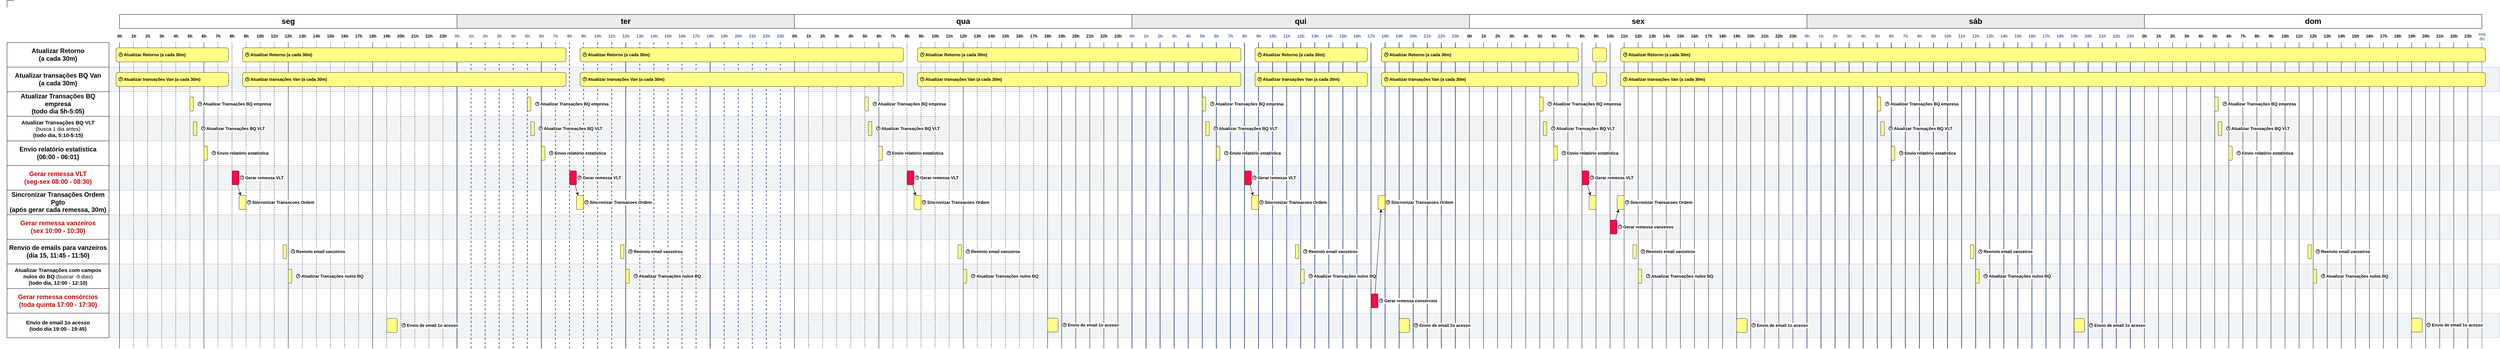 <mxfile>
    <diagram id="TED20fHFzIkpyyNsSODs" name="Página-1">
        <mxGraphModel dx="113" dy="677" grid="1" gridSize="10" guides="1" tooltips="1" connect="1" arrows="1" fold="1" page="0" pageScale="1" pageWidth="1169" pageHeight="827" background="none" math="0" shadow="0">
            <root>
                <mxCell id="0"/>
                <mxCell id="1" parent="0"/>
                <mxCell id="953" value="" style="rounded=0;whiteSpace=wrap;html=1;labelBackgroundColor=default;fontSize=18;fillColor=#bac8d3;strokeColor=default;glass=0;fillOpacity=20;resizable=1;movable=1;rotatable=1;deletable=1;editable=1;connectable=1;strokeOpacity=20;" parent="1" vertex="1">
                    <mxGeometry x="330" y="930" width="6800" height="70" as="geometry"/>
                </mxCell>
                <mxCell id="297" value="19h" style="line;strokeWidth=2;direction=south;html=1;verticalAlign=top;spacingTop=-32;spacingBottom=0;fontStyle=1;fillColor=#485FA8;fontColor=#485FA8;strokeColor=#3C4F8C;labelBackgroundColor=none;dashed=1;" parent="1" vertex="1">
                    <mxGeometry x="2075" y="160" width="10" height="870" as="geometry"/>
                </mxCell>
                <mxCell id="499" value="" style="rounded=0;whiteSpace=wrap;html=1;labelBackgroundColor=default;fontSize=18;fillColor=#bac8d3;strokeColor=default;glass=0;fillOpacity=20;movable=1;resizable=1;rotatable=1;deletable=1;editable=1;connectable=1;strokeWidth=1;perimeterSpacing=0;strokeOpacity=20;" parent="1" vertex="1">
                    <mxGeometry x="330" y="230" width="6800" height="70" as="geometry"/>
                </mxCell>
                <mxCell id="497" value="" style="rounded=0;whiteSpace=wrap;html=1;labelBackgroundColor=default;fontSize=18;fillColor=#bac8d3;strokeColor=default;glass=0;fillOpacity=20;movable=1;resizable=1;rotatable=1;deletable=1;editable=1;connectable=1;strokeOpacity=20;" parent="1" vertex="1">
                    <mxGeometry x="330" y="370" width="6800" height="70" as="geometry"/>
                </mxCell>
                <mxCell id="496" value="" style="rounded=0;whiteSpace=wrap;html=1;labelBackgroundColor=default;fontSize=18;fillColor=#bac8d3;strokeColor=default;glass=0;fillOpacity=20;resizable=1;movable=1;rotatable=1;deletable=1;editable=1;connectable=1;strokeOpacity=20;" parent="1" vertex="1">
                    <mxGeometry x="330" y="510" width="6800" height="70" as="geometry"/>
                </mxCell>
                <mxCell id="435" value="seg&lt;br&gt;0h" style="line;strokeWidth=1;direction=south;html=1;verticalAlign=top;spacingTop=-38;spacingBottom=0;fontStyle=1;fillColor=#647687;fontColor=#647687;strokeColor=#3C4F8C;labelBackgroundColor=none;" parent="1" vertex="1">
                    <mxGeometry x="7075" y="160" width="10" height="870" as="geometry"/>
                </mxCell>
                <mxCell id="250" value="0h" style="line;strokeWidth=1;direction=south;html=1;verticalAlign=top;spacingTop=-32;spacingBottom=0;fontStyle=1" parent="1" vertex="1">
                    <mxGeometry x="355" y="160" width="10" height="870" as="geometry"/>
                </mxCell>
                <mxCell id="251" value="7h" style="line;strokeWidth=1;direction=south;html=1;verticalAlign=top;spacingTop=-32;spacingBottom=0;fontStyle=1;dashed=1;" parent="1" vertex="1">
                    <mxGeometry x="635" y="160" width="10" height="870" as="geometry"/>
                </mxCell>
                <mxCell id="253" value="8h" style="line;strokeWidth=1;direction=south;html=1;verticalAlign=top;spacingTop=-32;spacingBottom=0;fontStyle=1;dashed=1;" parent="1" vertex="1">
                    <mxGeometry x="675" y="160" width="10" height="870" as="geometry"/>
                </mxCell>
                <mxCell id="254" value="9h" style="line;strokeWidth=1;direction=south;html=1;verticalAlign=top;spacingTop=-32;spacingBottom=0;fontStyle=1;dashed=1;" parent="1" vertex="1">
                    <mxGeometry x="715" y="160" width="10" height="870" as="geometry"/>
                </mxCell>
                <mxCell id="255" value="10h" style="line;strokeWidth=1;direction=south;html=1;verticalAlign=top;spacingTop=-32;spacingBottom=0;fontStyle=1;dashed=1;" parent="1" vertex="1">
                    <mxGeometry x="755" y="160" width="10" height="870" as="geometry"/>
                </mxCell>
                <mxCell id="256" value="11h" style="line;strokeWidth=1;direction=south;html=1;verticalAlign=top;spacingTop=-32;spacingBottom=0;fontStyle=1;dashed=1;" parent="1" vertex="1">
                    <mxGeometry x="795" y="160" width="10" height="870" as="geometry"/>
                </mxCell>
                <mxCell id="257" value="&lt;span style=&quot;&quot;&gt;12h&lt;/span&gt;" style="line;strokeWidth=1;direction=south;html=1;verticalAlign=top;spacingTop=-32;spacingBottom=0;fontStyle=1" parent="1" vertex="1">
                    <mxGeometry x="835" y="160" width="10" height="870" as="geometry"/>
                </mxCell>
                <mxCell id="258" value="13h" style="line;strokeWidth=1;direction=south;html=1;verticalAlign=top;spacingTop=-32;spacingBottom=0;fontStyle=1;dashed=1;" parent="1" vertex="1">
                    <mxGeometry x="875" y="160" width="10" height="870" as="geometry"/>
                </mxCell>
                <mxCell id="259" value="20h" style="line;strokeWidth=1;direction=south;html=1;verticalAlign=top;spacingTop=-32;spacingBottom=0;fontStyle=1;dashed=1;" parent="1" vertex="1">
                    <mxGeometry x="1155" y="160" width="10" height="870" as="geometry"/>
                </mxCell>
                <mxCell id="260" value="21h" style="line;strokeWidth=1;direction=south;html=1;verticalAlign=top;spacingTop=-32;spacingBottom=0;fontStyle=1;dashed=1;" parent="1" vertex="1">
                    <mxGeometry x="1195" y="160" width="10" height="870" as="geometry"/>
                </mxCell>
                <mxCell id="261" value="22h" style="line;strokeWidth=1;direction=south;html=1;verticalAlign=top;spacingTop=-32;spacingBottom=0;fontStyle=1;dashed=1;" parent="1" vertex="1">
                    <mxGeometry x="1235" y="160" width="10" height="870" as="geometry"/>
                </mxCell>
                <mxCell id="262" value="23h" style="line;strokeWidth=1;direction=south;html=1;verticalAlign=top;spacingTop=-32;spacingBottom=0;fontStyle=1;dashed=1;" parent="1" vertex="1">
                    <mxGeometry x="1275" y="160" width="10" height="870" as="geometry"/>
                </mxCell>
                <mxCell id="263" value="14h" style="line;strokeWidth=1;direction=south;html=1;verticalAlign=top;spacingTop=-32;spacingBottom=0;fontStyle=1;dashed=1;" parent="1" vertex="1">
                    <mxGeometry x="915" y="160" width="10" height="870" as="geometry"/>
                </mxCell>
                <mxCell id="264" value="15h" style="line;strokeWidth=1;direction=south;html=1;verticalAlign=top;spacingTop=-32;spacingBottom=0;fontStyle=1;dashed=1;" parent="1" vertex="1">
                    <mxGeometry x="955" y="160" width="10" height="870" as="geometry"/>
                </mxCell>
                <mxCell id="265" value="16h" style="line;strokeWidth=1;direction=south;html=1;verticalAlign=top;spacingTop=-32;spacingBottom=0;fontStyle=1;dashed=1;" parent="1" vertex="1">
                    <mxGeometry x="995" y="160" width="10" height="870" as="geometry"/>
                </mxCell>
                <mxCell id="266" value="17h" style="line;strokeWidth=1;direction=south;html=1;verticalAlign=top;spacingTop=-32;spacingBottom=0;fontStyle=1;dashed=1;" parent="1" vertex="1">
                    <mxGeometry x="1035" y="160" width="10" height="870" as="geometry"/>
                </mxCell>
                <mxCell id="267" value="18h" style="line;strokeWidth=1;direction=south;html=1;verticalAlign=top;spacingTop=-32;spacingBottom=0;fontStyle=1" parent="1" vertex="1">
                    <mxGeometry x="1075" y="160" width="10" height="870" as="geometry"/>
                </mxCell>
                <mxCell id="268" value="19h" style="line;strokeWidth=1;direction=south;html=1;verticalAlign=top;spacingTop=-32;spacingBottom=0;fontStyle=1;dashed=1;" parent="1" vertex="1">
                    <mxGeometry x="1115" y="160" width="10" height="870" as="geometry"/>
                </mxCell>
                <mxCell id="269" value="1h" style="line;strokeWidth=1;direction=south;html=1;verticalAlign=top;spacingTop=-32;spacingBottom=0;fontStyle=1;dashed=1;" parent="1" vertex="1">
                    <mxGeometry x="395" y="160" width="10" height="870" as="geometry"/>
                </mxCell>
                <mxCell id="270" value="2h" style="line;strokeWidth=1;direction=south;html=1;verticalAlign=top;spacingTop=-32;spacingBottom=0;fontStyle=1;dashed=1;" parent="1" vertex="1">
                    <mxGeometry x="435" y="160" width="10" height="870" as="geometry"/>
                </mxCell>
                <mxCell id="271" value="3h" style="line;strokeWidth=1;direction=south;html=1;verticalAlign=top;spacingTop=-32;spacingBottom=0;fontStyle=1;dashed=1;" parent="1" vertex="1">
                    <mxGeometry x="475" y="160" width="10" height="870" as="geometry"/>
                </mxCell>
                <mxCell id="272" value="4h" style="line;strokeWidth=1;direction=south;html=1;verticalAlign=top;spacingTop=-32;spacingBottom=0;fontStyle=1;dashed=1;" parent="1" vertex="1">
                    <mxGeometry x="515" y="160" width="10" height="870" as="geometry"/>
                </mxCell>
                <mxCell id="273" value="5h" style="line;strokeWidth=1;direction=south;html=1;verticalAlign=top;spacingTop=-32;spacingBottom=0;fontStyle=1;dashed=1;" parent="1" vertex="1">
                    <mxGeometry x="555" y="160" width="10" height="870" as="geometry"/>
                </mxCell>
                <mxCell id="274" value="6h" style="line;strokeWidth=1;direction=south;html=1;verticalAlign=top;spacingTop=-32;spacingBottom=0;fontStyle=1" parent="1" vertex="1">
                    <mxGeometry x="595" y="160" width="10" height="870" as="geometry"/>
                </mxCell>
                <mxCell id="276" value="seg" style="rounded=0;whiteSpace=wrap;html=1;strokeWidth=1;fontStyle=1;fontSize=22;" parent="1" vertex="1">
                    <mxGeometry x="360" y="80" width="960" height="40" as="geometry"/>
                </mxCell>
                <mxCell id="278" value="ter" style="rounded=0;whiteSpace=wrap;html=1;strokeWidth=1;fontStyle=1;fontSize=22;fillColor=#999999;strokeColor=default;fillOpacity=20;" parent="1" vertex="1">
                    <mxGeometry x="1320" y="80" width="960" height="40" as="geometry"/>
                </mxCell>
                <mxCell id="279" value="0h" style="line;strokeWidth=2;direction=south;html=1;verticalAlign=top;spacingTop=-32;spacingBottom=0;fontStyle=1;fillColor=none;fontColor=#485FA8;strokeColor=#3C4F8C;labelBackgroundColor=none;" parent="1" vertex="1">
                    <mxGeometry x="1315" y="160" width="10" height="870" as="geometry"/>
                </mxCell>
                <mxCell id="280" value="7h" style="line;strokeWidth=2;direction=south;html=1;verticalAlign=top;spacingTop=-32;spacingBottom=0;fontStyle=1;fillColor=none;fontColor=#485FA8;strokeColor=#3C4F8C;labelBackgroundColor=none;dashed=1;" parent="1" vertex="1">
                    <mxGeometry x="1595" y="160" width="10" height="870" as="geometry"/>
                </mxCell>
                <mxCell id="282" value="8h" style="line;strokeWidth=2;direction=south;html=1;verticalAlign=top;spacingTop=-32;spacingBottom=0;fontStyle=1;fillColor=none;fontColor=#485FA8;strokeColor=#3C4F8C;labelBackgroundColor=none;dashed=1;" parent="1" vertex="1">
                    <mxGeometry x="1635" y="160" width="10" height="870" as="geometry"/>
                </mxCell>
                <mxCell id="283" value="9h" style="line;strokeWidth=2;direction=south;html=1;verticalAlign=top;spacingTop=-32;spacingBottom=0;fontStyle=1;fillColor=none;fontColor=#485FA8;strokeColor=#3C4F8C;labelBackgroundColor=none;dashed=1;" parent="1" vertex="1">
                    <mxGeometry x="1675" y="160" width="10" height="870" as="geometry"/>
                </mxCell>
                <mxCell id="284" value="10h" style="line;strokeWidth=2;direction=south;html=1;verticalAlign=top;spacingTop=-32;spacingBottom=0;fontStyle=1;fillColor=none;fontColor=#485FA8;strokeColor=#3C4F8C;labelBackgroundColor=none;dashed=1;" parent="1" vertex="1">
                    <mxGeometry x="1715" y="160" width="10" height="870" as="geometry"/>
                </mxCell>
                <mxCell id="285" value="11h" style="line;strokeWidth=2;direction=south;html=1;verticalAlign=top;spacingTop=-32;spacingBottom=0;fontStyle=1;fillColor=none;fontColor=#485FA8;strokeColor=#3C4F8C;labelBackgroundColor=none;dashed=1;" parent="1" vertex="1">
                    <mxGeometry x="1755" y="160" width="10" height="870" as="geometry"/>
                </mxCell>
                <mxCell id="286" value="12h" style="line;strokeWidth=2;direction=south;html=1;verticalAlign=top;spacingTop=-32;spacingBottom=0;fontStyle=1;fillColor=none;fontColor=#485FA8;strokeColor=#3C4F8C;labelBackgroundColor=none;" parent="1" vertex="1">
                    <mxGeometry x="1795" y="160" width="10" height="870" as="geometry"/>
                </mxCell>
                <mxCell id="287" value="13h" style="line;strokeWidth=2;direction=south;html=1;verticalAlign=top;spacingTop=-32;spacingBottom=0;fontStyle=1;fillColor=none;fontColor=#485FA8;strokeColor=#3C4F8C;labelBackgroundColor=none;dashed=1;" parent="1" vertex="1">
                    <mxGeometry x="1835" y="160" width="10" height="870" as="geometry"/>
                </mxCell>
                <mxCell id="288" value="20h" style="line;strokeWidth=2;direction=south;html=1;verticalAlign=top;spacingTop=-32;spacingBottom=0;fontStyle=1;fillColor=#485FA8;fontColor=#485FA8;strokeColor=#3C4F8C;labelBackgroundColor=none;dashed=1;" parent="1" vertex="1">
                    <mxGeometry x="2115" y="160" width="10" height="870" as="geometry"/>
                </mxCell>
                <mxCell id="289" value="21h" style="line;strokeWidth=2;direction=south;html=1;verticalAlign=top;spacingTop=-32;spacingBottom=0;fontStyle=1;fillColor=#485FA8;fontColor=#485FA8;strokeColor=#3C4F8C;labelBackgroundColor=none;dashed=1;" parent="1" vertex="1">
                    <mxGeometry x="2155" y="160" width="10" height="870" as="geometry"/>
                </mxCell>
                <mxCell id="290" value="22h" style="line;strokeWidth=2;direction=south;html=1;verticalAlign=top;spacingTop=-32;spacingBottom=0;fontStyle=1;fillColor=#485FA8;fontColor=#485FA8;strokeColor=#3C4F8C;labelBackgroundColor=none;dashed=1;" parent="1" vertex="1">
                    <mxGeometry x="2195" y="160" width="10" height="870" as="geometry"/>
                </mxCell>
                <mxCell id="291" value="23h" style="line;strokeWidth=2;direction=south;html=1;verticalAlign=top;spacingTop=-32;spacingBottom=0;fontStyle=1;fillColor=none;fontColor=#485FA8;strokeColor=#3C4F8C;labelBackgroundColor=none;dashed=1;" parent="1" vertex="1">
                    <mxGeometry x="2235" y="160" width="10" height="870" as="geometry"/>
                </mxCell>
                <mxCell id="292" value="14h" style="line;strokeWidth=2;direction=south;html=1;verticalAlign=top;spacingTop=-32;spacingBottom=0;fontStyle=1;fillColor=none;fontColor=#485FA8;strokeColor=#3C4F8C;labelBackgroundColor=none;dashed=1;" parent="1" vertex="1">
                    <mxGeometry x="1875" y="160" width="10" height="870" as="geometry"/>
                </mxCell>
                <mxCell id="293" value="15h" style="line;strokeWidth=2;direction=south;html=1;verticalAlign=top;spacingTop=-32;spacingBottom=0;fontStyle=1;fillColor=none;fontColor=#485FA8;strokeColor=#3C4F8C;labelBackgroundColor=none;dashed=1;" parent="1" vertex="1">
                    <mxGeometry x="1915" y="160" width="10" height="870" as="geometry"/>
                </mxCell>
                <mxCell id="294" value="16h" style="line;strokeWidth=2;direction=south;html=1;verticalAlign=top;spacingTop=-32;spacingBottom=0;fontStyle=1;fillColor=#485FA8;fontColor=#485FA8;strokeColor=#3C4F8C;labelBackgroundColor=none;dashed=1;" parent="1" vertex="1">
                    <mxGeometry x="1955" y="160" width="10" height="870" as="geometry"/>
                </mxCell>
                <mxCell id="295" value="17h" style="line;strokeWidth=2;direction=south;html=1;verticalAlign=top;spacingTop=-32;spacingBottom=0;fontStyle=1;fillColor=#485FA8;fontColor=#485FA8;strokeColor=#3C4F8C;labelBackgroundColor=none;dashed=1;" parent="1" vertex="1">
                    <mxGeometry x="1995" y="160" width="10" height="870" as="geometry"/>
                </mxCell>
                <mxCell id="296" value="18h" style="line;strokeWidth=2;direction=south;html=1;verticalAlign=top;spacingTop=-32;spacingBottom=0;fontStyle=1;fillColor=#485FA8;fontColor=#485FA8;strokeColor=#3C4F8C;labelBackgroundColor=none;" parent="1" vertex="1">
                    <mxGeometry x="2035" y="160" width="10" height="870" as="geometry"/>
                </mxCell>
                <mxCell id="298" value="1h" style="line;strokeWidth=2;direction=south;html=1;verticalAlign=top;spacingTop=-32;spacingBottom=0;fontStyle=1;fillColor=none;fontColor=#485FA8;strokeColor=#3C4F8C;labelBackgroundColor=none;dashed=1;" parent="1" vertex="1">
                    <mxGeometry x="1355" y="160" width="10" height="870" as="geometry"/>
                </mxCell>
                <mxCell id="299" value="2h" style="line;strokeWidth=2;direction=south;html=1;verticalAlign=top;spacingTop=-32;spacingBottom=0;fontStyle=1;fillColor=none;fontColor=#485FA8;strokeColor=#3C4F8C;labelBackgroundColor=none;dashed=1;" parent="1" vertex="1">
                    <mxGeometry x="1395" y="160" width="10" height="870" as="geometry"/>
                </mxCell>
                <mxCell id="300" value="3h" style="line;strokeWidth=2;direction=south;html=1;verticalAlign=top;spacingTop=-32;spacingBottom=0;fontStyle=1;fillColor=none;fontColor=#485FA8;strokeColor=#3C4F8C;labelBackgroundColor=none;dashed=1;" parent="1" vertex="1">
                    <mxGeometry x="1435" y="160" width="10" height="870" as="geometry"/>
                </mxCell>
                <mxCell id="301" value="4h" style="line;strokeWidth=2;direction=south;html=1;verticalAlign=top;spacingTop=-32;spacingBottom=0;fontStyle=1;fillColor=none;fontColor=#485FA8;strokeColor=#3C4F8C;labelBackgroundColor=none;dashed=1;" parent="1" vertex="1">
                    <mxGeometry x="1475" y="160" width="10" height="870" as="geometry"/>
                </mxCell>
                <mxCell id="302" value="5h" style="line;strokeWidth=2;direction=south;html=1;verticalAlign=top;spacingTop=-32;spacingBottom=0;fontStyle=1;fillColor=none;fontColor=#485FA8;strokeColor=#3C4F8C;labelBackgroundColor=none;dashed=1;" parent="1" vertex="1">
                    <mxGeometry x="1515" y="160" width="10" height="870" as="geometry"/>
                </mxCell>
                <mxCell id="303" value="6h" style="line;strokeWidth=2;direction=south;html=1;verticalAlign=top;spacingTop=-32;spacingBottom=0;fontStyle=1;fillColor=none;fontColor=#485FA8;strokeColor=#3C4F8C;labelBackgroundColor=none;" parent="1" vertex="1">
                    <mxGeometry x="1555" y="160" width="10" height="870" as="geometry"/>
                </mxCell>
                <mxCell id="304" value="0h" style="line;strokeWidth=1;direction=south;html=1;verticalAlign=top;spacingTop=-32;spacingBottom=0;fontStyle=1" parent="1" vertex="1">
                    <mxGeometry x="2275" y="160" width="10" height="870" as="geometry"/>
                </mxCell>
                <mxCell id="305" value="7h" style="line;strokeWidth=1;direction=south;html=1;verticalAlign=top;spacingTop=-32;spacingBottom=0;fontStyle=1;dashed=1;" parent="1" vertex="1">
                    <mxGeometry x="2555" y="160" width="10" height="870" as="geometry"/>
                </mxCell>
                <mxCell id="307" value="8h" style="line;strokeWidth=1;direction=south;html=1;verticalAlign=top;spacingTop=-32;spacingBottom=0;fontStyle=1;dashed=1;" parent="1" vertex="1">
                    <mxGeometry x="2595" y="160" width="10" height="870" as="geometry"/>
                </mxCell>
                <mxCell id="308" value="9h" style="line;strokeWidth=1;direction=south;html=1;verticalAlign=top;spacingTop=-32;spacingBottom=0;fontStyle=1;dashed=1;" parent="1" vertex="1">
                    <mxGeometry x="2635" y="160" width="10" height="870" as="geometry"/>
                </mxCell>
                <mxCell id="309" value="10h" style="line;strokeWidth=1;direction=south;html=1;verticalAlign=top;spacingTop=-32;spacingBottom=0;fontStyle=1;dashed=1;" parent="1" vertex="1">
                    <mxGeometry x="2675" y="160" width="10" height="870" as="geometry"/>
                </mxCell>
                <mxCell id="310" value="11h" style="line;strokeWidth=1;direction=south;html=1;verticalAlign=top;spacingTop=-32;spacingBottom=0;fontStyle=1;dashed=1;" parent="1" vertex="1">
                    <mxGeometry x="2715" y="160" width="10" height="870" as="geometry"/>
                </mxCell>
                <mxCell id="311" value="12h" style="line;strokeWidth=1;direction=south;html=1;verticalAlign=top;spacingTop=-32;spacingBottom=0;fontStyle=1" parent="1" vertex="1">
                    <mxGeometry x="2755" y="160" width="10" height="870" as="geometry"/>
                </mxCell>
                <mxCell id="312" value="13h" style="line;strokeWidth=1;direction=south;html=1;verticalAlign=top;spacingTop=-32;spacingBottom=0;fontStyle=1;dashed=1;" parent="1" vertex="1">
                    <mxGeometry x="2795" y="160" width="10" height="870" as="geometry"/>
                </mxCell>
                <mxCell id="313" value="20h" style="line;strokeWidth=1;direction=south;html=1;verticalAlign=top;spacingTop=-32;spacingBottom=0;fontStyle=1" parent="1" vertex="1">
                    <mxGeometry x="3075" y="160" width="10" height="870" as="geometry"/>
                </mxCell>
                <mxCell id="314" value="21h" style="line;strokeWidth=1;direction=south;html=1;verticalAlign=top;spacingTop=-32;spacingBottom=0;fontStyle=1" parent="1" vertex="1">
                    <mxGeometry x="3115" y="160" width="10" height="870" as="geometry"/>
                </mxCell>
                <mxCell id="315" value="22h" style="line;strokeWidth=1;direction=south;html=1;verticalAlign=top;spacingTop=-32;spacingBottom=0;fontStyle=1" parent="1" vertex="1">
                    <mxGeometry x="3155" y="160" width="10" height="870" as="geometry"/>
                </mxCell>
                <mxCell id="316" value="23h" style="line;strokeWidth=1;direction=south;html=1;verticalAlign=top;spacingTop=-32;spacingBottom=0;fontStyle=1" parent="1" vertex="1">
                    <mxGeometry x="3195" y="160" width="10" height="870" as="geometry"/>
                </mxCell>
                <mxCell id="317" value="14h" style="line;strokeWidth=1;direction=south;html=1;verticalAlign=top;spacingTop=-32;spacingBottom=0;fontStyle=1;dashed=1;" parent="1" vertex="1">
                    <mxGeometry x="2835" y="160" width="10" height="870" as="geometry"/>
                </mxCell>
                <mxCell id="318" value="15h" style="line;strokeWidth=1;direction=south;html=1;verticalAlign=top;spacingTop=-32;spacingBottom=0;fontStyle=1;dashed=1;" parent="1" vertex="1">
                    <mxGeometry x="2875" y="160" width="10" height="870" as="geometry"/>
                </mxCell>
                <mxCell id="319" value="16h" style="line;strokeWidth=1;direction=south;html=1;verticalAlign=top;spacingTop=-32;spacingBottom=0;fontStyle=1;dashed=1;" parent="1" vertex="1">
                    <mxGeometry x="2915" y="160" width="10" height="870" as="geometry"/>
                </mxCell>
                <mxCell id="320" value="17h" style="line;strokeWidth=1;direction=south;html=1;verticalAlign=top;spacingTop=-32;spacingBottom=0;fontStyle=1;dashed=1;" parent="1" vertex="1">
                    <mxGeometry x="2955" y="160" width="10" height="870" as="geometry"/>
                </mxCell>
                <mxCell id="321" value="18h" style="line;strokeWidth=1;direction=south;html=1;verticalAlign=top;spacingTop=-32;spacingBottom=0;fontStyle=1" parent="1" vertex="1">
                    <mxGeometry x="2995" y="160" width="10" height="870" as="geometry"/>
                </mxCell>
                <mxCell id="322" value="19h" style="line;strokeWidth=1;direction=south;html=1;verticalAlign=top;spacingTop=-32;spacingBottom=0;fontStyle=1" parent="1" vertex="1">
                    <mxGeometry x="3035" y="160" width="10" height="870" as="geometry"/>
                </mxCell>
                <mxCell id="323" value="1h" style="line;strokeWidth=1;direction=south;html=1;verticalAlign=top;spacingTop=-32;spacingBottom=0;fontStyle=1;dashed=1;" parent="1" vertex="1">
                    <mxGeometry x="2315" y="160" width="10" height="870" as="geometry"/>
                </mxCell>
                <mxCell id="324" value="2h" style="line;strokeWidth=1;direction=south;html=1;verticalAlign=top;spacingTop=-32;spacingBottom=0;fontStyle=1;dashed=1;" parent="1" vertex="1">
                    <mxGeometry x="2355" y="160" width="10" height="870" as="geometry"/>
                </mxCell>
                <mxCell id="325" value="3h" style="line;strokeWidth=1;direction=south;html=1;verticalAlign=top;spacingTop=-32;spacingBottom=0;fontStyle=1;dashed=1;" parent="1" vertex="1">
                    <mxGeometry x="2395" y="160" width="10" height="870" as="geometry"/>
                </mxCell>
                <mxCell id="326" value="4h" style="line;strokeWidth=1;direction=south;html=1;verticalAlign=top;spacingTop=-32;spacingBottom=0;fontStyle=1;dashed=1;" parent="1" vertex="1">
                    <mxGeometry x="2435" y="160" width="10" height="870" as="geometry"/>
                </mxCell>
                <mxCell id="327" value="5h" style="line;strokeWidth=1;direction=south;html=1;verticalAlign=top;spacingTop=-32;spacingBottom=0;fontStyle=1;dashed=1;" parent="1" vertex="1">
                    <mxGeometry x="2475" y="160" width="10" height="870" as="geometry"/>
                </mxCell>
                <mxCell id="328" value="6h" style="line;strokeWidth=1;direction=south;html=1;verticalAlign=top;spacingTop=-32;spacingBottom=0;fontStyle=1" parent="1" vertex="1">
                    <mxGeometry x="2515" y="160" width="10" height="870" as="geometry"/>
                </mxCell>
                <mxCell id="329" value="qua" style="rounded=0;whiteSpace=wrap;html=1;strokeWidth=1;fontStyle=1;fontSize=22;" parent="1" vertex="1">
                    <mxGeometry x="2280" y="80" width="960" height="40" as="geometry"/>
                </mxCell>
                <mxCell id="331" value="qui" style="rounded=0;whiteSpace=wrap;html=1;strokeWidth=1;fontStyle=1;fontSize=22;fillColor=#999999;strokeColor=default;fillOpacity=20;" parent="1" vertex="1">
                    <mxGeometry x="3240" y="80" width="960" height="40" as="geometry"/>
                </mxCell>
                <mxCell id="332" value="0h" style="line;strokeWidth=2;direction=south;html=1;verticalAlign=top;spacingTop=-32;spacingBottom=0;fontStyle=1;fillColor=#485FA8;fontColor=#485FA8;strokeColor=#3C4F8C;labelBackgroundColor=none;" parent="1" vertex="1">
                    <mxGeometry x="3235" y="160" width="10" height="870" as="geometry"/>
                </mxCell>
                <mxCell id="333" value="7h" style="line;strokeWidth=2;direction=south;html=1;verticalAlign=top;spacingTop=-32;spacingBottom=0;fontStyle=1;fillColor=#485FA8;fontColor=#485FA8;strokeColor=#3C4F8C;labelBackgroundColor=none;" parent="1" vertex="1">
                    <mxGeometry x="3515" y="160" width="10" height="870" as="geometry"/>
                </mxCell>
                <mxCell id="335" value="8h" style="line;strokeWidth=2;direction=south;html=1;verticalAlign=top;spacingTop=-32;spacingBottom=0;fontStyle=1;fillColor=#485FA8;fontColor=#485FA8;strokeColor=#3C4F8C;labelBackgroundColor=none;" parent="1" vertex="1">
                    <mxGeometry x="3555" y="160" width="10" height="870" as="geometry"/>
                </mxCell>
                <mxCell id="336" value="9h" style="line;strokeWidth=2;direction=south;html=1;verticalAlign=top;spacingTop=-32;spacingBottom=0;fontStyle=1;fillColor=#485FA8;fontColor=#485FA8;strokeColor=#3C4F8C;labelBackgroundColor=none;" parent="1" vertex="1">
                    <mxGeometry x="3595" y="160" width="10" height="870" as="geometry"/>
                </mxCell>
                <mxCell id="337" value="10h" style="line;strokeWidth=2;direction=south;html=1;verticalAlign=top;spacingTop=-32;spacingBottom=0;fontStyle=1;fillColor=#485FA8;fontColor=#485FA8;strokeColor=#3C4F8C;labelBackgroundColor=none;" parent="1" vertex="1">
                    <mxGeometry x="3635" y="160" width="10" height="870" as="geometry"/>
                </mxCell>
                <mxCell id="338" value="11h" style="line;strokeWidth=2;direction=south;html=1;verticalAlign=top;spacingTop=-32;spacingBottom=0;fontStyle=1;fillColor=#485FA8;fontColor=#485FA8;strokeColor=#3C4F8C;labelBackgroundColor=none;" parent="1" vertex="1">
                    <mxGeometry x="3675" y="160" width="10" height="870" as="geometry"/>
                </mxCell>
                <mxCell id="339" value="12h" style="line;strokeWidth=2;direction=south;html=1;verticalAlign=top;spacingTop=-32;spacingBottom=0;fontStyle=1;fillColor=#485FA8;fontColor=#485FA8;strokeColor=#3C4F8C;labelBackgroundColor=none;" parent="1" vertex="1">
                    <mxGeometry x="3715" y="160" width="10" height="870" as="geometry"/>
                </mxCell>
                <mxCell id="340" value="13h" style="line;strokeWidth=2;direction=south;html=1;verticalAlign=top;spacingTop=-32;spacingBottom=0;fontStyle=1;fillColor=#485FA8;fontColor=#485FA8;strokeColor=#3C4F8C;labelBackgroundColor=none;" parent="1" vertex="1">
                    <mxGeometry x="3755" y="160" width="10" height="870" as="geometry"/>
                </mxCell>
                <mxCell id="341" value="20h" style="line;strokeWidth=2;direction=south;html=1;verticalAlign=top;spacingTop=-32;spacingBottom=0;fontStyle=1;fillColor=#485FA8;fontColor=#485FA8;strokeColor=#3C4F8C;labelBackgroundColor=none;" parent="1" vertex="1">
                    <mxGeometry x="4035" y="160" width="10" height="870" as="geometry"/>
                </mxCell>
                <mxCell id="342" value="21h" style="line;strokeWidth=2;direction=south;html=1;verticalAlign=top;spacingTop=-32;spacingBottom=0;fontStyle=1;fillColor=#485FA8;fontColor=#485FA8;strokeColor=#3C4F8C;labelBackgroundColor=none;" parent="1" vertex="1">
                    <mxGeometry x="4075" y="160" width="10" height="870" as="geometry"/>
                </mxCell>
                <mxCell id="343" value="22h" style="line;strokeWidth=2;direction=south;html=1;verticalAlign=top;spacingTop=-32;spacingBottom=0;fontStyle=1;fillColor=#485FA8;fontColor=#485FA8;strokeColor=#3C4F8C;labelBackgroundColor=none;" parent="1" vertex="1">
                    <mxGeometry x="4115" y="160" width="10" height="870" as="geometry"/>
                </mxCell>
                <mxCell id="344" value="23h" style="line;strokeWidth=2;direction=south;html=1;verticalAlign=top;spacingTop=-32;spacingBottom=0;fontStyle=1;fillColor=#485FA8;fontColor=#485FA8;strokeColor=#3C4F8C;labelBackgroundColor=none;" parent="1" vertex="1">
                    <mxGeometry x="4155" y="160" width="10" height="870" as="geometry"/>
                </mxCell>
                <mxCell id="345" value="14h" style="line;strokeWidth=2;direction=south;html=1;verticalAlign=top;spacingTop=-32;spacingBottom=0;fontStyle=1;fillColor=#485FA8;fontColor=#485FA8;strokeColor=#3C4F8C;labelBackgroundColor=none;" parent="1" vertex="1">
                    <mxGeometry x="3795" y="160" width="10" height="870" as="geometry"/>
                </mxCell>
                <mxCell id="346" value="15h" style="line;strokeWidth=2;direction=south;html=1;verticalAlign=top;spacingTop=-32;spacingBottom=0;fontStyle=1;fillColor=#485FA8;fontColor=#485FA8;strokeColor=#3C4F8C;labelBackgroundColor=none;" parent="1" vertex="1">
                    <mxGeometry x="3835" y="160" width="10" height="870" as="geometry"/>
                </mxCell>
                <mxCell id="347" value="16h" style="line;strokeWidth=2;direction=south;html=1;verticalAlign=top;spacingTop=-32;spacingBottom=0;fontStyle=1;fillColor=#485FA8;fontColor=#485FA8;strokeColor=#3C4F8C;labelBackgroundColor=none;" parent="1" vertex="1">
                    <mxGeometry x="3875" y="160" width="10" height="870" as="geometry"/>
                </mxCell>
                <mxCell id="348" value="17h" style="line;strokeWidth=2;direction=south;html=1;verticalAlign=top;spacingTop=-32;spacingBottom=0;fontStyle=1;fillColor=#485FA8;fontColor=#485FA8;strokeColor=#3C4F8C;labelBackgroundColor=none;" parent="1" vertex="1">
                    <mxGeometry x="3915" y="160" width="10" height="870" as="geometry"/>
                </mxCell>
                <mxCell id="349" value="18h" style="line;strokeWidth=2;direction=south;html=1;verticalAlign=top;spacingTop=-32;spacingBottom=0;fontStyle=1;fillColor=#485FA8;fontColor=#485FA8;strokeColor=#3C4F8C;labelBackgroundColor=none;" parent="1" vertex="1">
                    <mxGeometry x="3955" y="160" width="10" height="870" as="geometry"/>
                </mxCell>
                <mxCell id="350" value="19h" style="line;strokeWidth=2;direction=south;html=1;verticalAlign=top;spacingTop=-32;spacingBottom=0;fontStyle=1;fillColor=#485FA8;fontColor=#485FA8;strokeColor=#3C4F8C;labelBackgroundColor=none;" parent="1" vertex="1">
                    <mxGeometry x="3995" y="160" width="10" height="870" as="geometry"/>
                </mxCell>
                <mxCell id="351" value="1h" style="line;strokeWidth=2;direction=south;html=1;verticalAlign=top;spacingTop=-32;spacingBottom=0;fontStyle=1;fillColor=#485FA8;fontColor=#485FA8;strokeColor=#3C4F8C;labelBackgroundColor=none;" parent="1" vertex="1">
                    <mxGeometry x="3275" y="160" width="10" height="870" as="geometry"/>
                </mxCell>
                <mxCell id="352" value="2h" style="line;strokeWidth=2;direction=south;html=1;verticalAlign=top;spacingTop=-32;spacingBottom=0;fontStyle=1;fillColor=#485FA8;fontColor=#485FA8;strokeColor=#3C4F8C;labelBackgroundColor=none;" parent="1" vertex="1">
                    <mxGeometry x="3315" y="160" width="10" height="870" as="geometry"/>
                </mxCell>
                <mxCell id="353" value="3h" style="line;strokeWidth=2;direction=south;html=1;verticalAlign=top;spacingTop=-32;spacingBottom=0;fontStyle=1;fillColor=#485FA8;fontColor=#485FA8;strokeColor=#3C4F8C;labelBackgroundColor=none;" parent="1" vertex="1">
                    <mxGeometry x="3355" y="160" width="10" height="870" as="geometry"/>
                </mxCell>
                <mxCell id="354" value="4h" style="line;strokeWidth=2;direction=south;html=1;verticalAlign=top;spacingTop=-32;spacingBottom=0;fontStyle=1;fillColor=#485FA8;fontColor=#485FA8;strokeColor=#3C4F8C;labelBackgroundColor=none;" parent="1" vertex="1">
                    <mxGeometry x="3395" y="160" width="10" height="870" as="geometry"/>
                </mxCell>
                <mxCell id="355" value="5h" style="line;strokeWidth=2;direction=south;html=1;verticalAlign=top;spacingTop=-32;spacingBottom=0;fontStyle=1;fillColor=#485FA8;fontColor=#485FA8;strokeColor=#3C4F8C;labelBackgroundColor=none;" parent="1" vertex="1">
                    <mxGeometry x="3435" y="160" width="10" height="870" as="geometry"/>
                </mxCell>
                <mxCell id="356" value="6h" style="line;strokeWidth=2;direction=south;html=1;verticalAlign=top;spacingTop=-32;spacingBottom=0;fontStyle=1;fillColor=#485FA8;fontColor=#485FA8;strokeColor=#3C4F8C;labelBackgroundColor=none;" parent="1" vertex="1">
                    <mxGeometry x="3475" y="160" width="10" height="870" as="geometry"/>
                </mxCell>
                <mxCell id="357" value="0h" style="line;strokeWidth=1;direction=south;html=1;verticalAlign=top;spacingTop=-32;spacingBottom=0;fontStyle=1" parent="1" vertex="1">
                    <mxGeometry x="4195" y="160" width="10" height="870" as="geometry"/>
                </mxCell>
                <mxCell id="358" value="7h" style="line;strokeWidth=1;direction=south;html=1;verticalAlign=top;spacingTop=-32;spacingBottom=0;fontStyle=1" parent="1" vertex="1">
                    <mxGeometry x="4475" y="160" width="10" height="870" as="geometry"/>
                </mxCell>
                <mxCell id="360" value="8h" style="line;strokeWidth=1;direction=south;html=1;verticalAlign=top;spacingTop=-32;spacingBottom=0;fontStyle=1" parent="1" vertex="1">
                    <mxGeometry x="4515" y="160" width="10" height="870" as="geometry"/>
                </mxCell>
                <mxCell id="361" value="9h" style="line;strokeWidth=1;direction=south;html=1;verticalAlign=top;spacingTop=-32;spacingBottom=0;fontStyle=1" parent="1" vertex="1">
                    <mxGeometry x="4555" y="160" width="10" height="870" as="geometry"/>
                </mxCell>
                <mxCell id="362" value="10h" style="line;strokeWidth=1;direction=south;html=1;verticalAlign=top;spacingTop=-32;spacingBottom=0;fontStyle=1" parent="1" vertex="1">
                    <mxGeometry x="4595" y="160" width="10" height="870" as="geometry"/>
                </mxCell>
                <mxCell id="363" value="11h" style="line;strokeWidth=1;direction=south;html=1;verticalAlign=top;spacingTop=-32;spacingBottom=0;fontStyle=1" parent="1" vertex="1">
                    <mxGeometry x="4635" y="160" width="10" height="870" as="geometry"/>
                </mxCell>
                <mxCell id="364" value="12h" style="line;strokeWidth=1;direction=south;html=1;verticalAlign=top;spacingTop=-32;spacingBottom=0;fontStyle=1" parent="1" vertex="1">
                    <mxGeometry x="4675" y="160" width="10" height="870" as="geometry"/>
                </mxCell>
                <mxCell id="365" value="13h" style="line;strokeWidth=1;direction=south;html=1;verticalAlign=top;spacingTop=-32;spacingBottom=0;fontStyle=1" parent="1" vertex="1">
                    <mxGeometry x="4715" y="160" width="10" height="870" as="geometry"/>
                </mxCell>
                <mxCell id="366" value="20h" style="line;strokeWidth=1;direction=south;html=1;verticalAlign=top;spacingTop=-32;spacingBottom=0;fontStyle=1" parent="1" vertex="1">
                    <mxGeometry x="4995" y="160" width="10" height="870" as="geometry"/>
                </mxCell>
                <mxCell id="367" value="21h" style="line;strokeWidth=1;direction=south;html=1;verticalAlign=top;spacingTop=-32;spacingBottom=0;fontStyle=1" parent="1" vertex="1">
                    <mxGeometry x="5035" y="160" width="10" height="870" as="geometry"/>
                </mxCell>
                <mxCell id="368" value="22h" style="line;strokeWidth=1;direction=south;html=1;verticalAlign=top;spacingTop=-32;spacingBottom=0;fontStyle=1" parent="1" vertex="1">
                    <mxGeometry x="5075" y="160" width="10" height="870" as="geometry"/>
                </mxCell>
                <mxCell id="369" value="23h" style="line;strokeWidth=1;direction=south;html=1;verticalAlign=top;spacingTop=-32;spacingBottom=0;fontStyle=1" parent="1" vertex="1">
                    <mxGeometry x="5115" y="160" width="10" height="870" as="geometry"/>
                </mxCell>
                <mxCell id="370" value="14h" style="line;strokeWidth=1;direction=south;html=1;verticalAlign=top;spacingTop=-32;spacingBottom=0;fontStyle=1" parent="1" vertex="1">
                    <mxGeometry x="4755" y="160" width="10" height="870" as="geometry"/>
                </mxCell>
                <mxCell id="371" value="15h" style="line;strokeWidth=1;direction=south;html=1;verticalAlign=top;spacingTop=-32;spacingBottom=0;fontStyle=1" parent="1" vertex="1">
                    <mxGeometry x="4795" y="160" width="10" height="870" as="geometry"/>
                </mxCell>
                <mxCell id="372" value="16h" style="line;strokeWidth=1;direction=south;html=1;verticalAlign=top;spacingTop=-32;spacingBottom=0;fontStyle=1" parent="1" vertex="1">
                    <mxGeometry x="4835" y="160" width="10" height="870" as="geometry"/>
                </mxCell>
                <mxCell id="373" value="17h" style="line;strokeWidth=1;direction=south;html=1;verticalAlign=top;spacingTop=-32;spacingBottom=0;fontStyle=1" parent="1" vertex="1">
                    <mxGeometry x="4875" y="160" width="10" height="870" as="geometry"/>
                </mxCell>
                <mxCell id="374" value="18h" style="line;strokeWidth=1;direction=south;html=1;verticalAlign=top;spacingTop=-32;spacingBottom=0;fontStyle=1" parent="1" vertex="1">
                    <mxGeometry x="4915" y="160" width="10" height="870" as="geometry"/>
                </mxCell>
                <mxCell id="375" value="19h" style="line;strokeWidth=1;direction=south;html=1;verticalAlign=top;spacingTop=-32;spacingBottom=0;fontStyle=1" parent="1" vertex="1">
                    <mxGeometry x="4955" y="160" width="10" height="870" as="geometry"/>
                </mxCell>
                <mxCell id="376" value="1h" style="line;strokeWidth=1;direction=south;html=1;verticalAlign=top;spacingTop=-32;spacingBottom=0;fontStyle=1" parent="1" vertex="1">
                    <mxGeometry x="4235" y="160" width="10" height="870" as="geometry"/>
                </mxCell>
                <mxCell id="377" value="2h" style="line;strokeWidth=1;direction=south;html=1;verticalAlign=top;spacingTop=-32;spacingBottom=0;fontStyle=1" parent="1" vertex="1">
                    <mxGeometry x="4275" y="160" width="10" height="870" as="geometry"/>
                </mxCell>
                <mxCell id="378" value="3h" style="line;strokeWidth=1;direction=south;html=1;verticalAlign=top;spacingTop=-32;spacingBottom=0;fontStyle=1" parent="1" vertex="1">
                    <mxGeometry x="4315" y="160" width="10" height="870" as="geometry"/>
                </mxCell>
                <mxCell id="379" value="4h" style="line;strokeWidth=1;direction=south;html=1;verticalAlign=top;spacingTop=-32;spacingBottom=0;fontStyle=1" parent="1" vertex="1">
                    <mxGeometry x="4355" y="160" width="10" height="870" as="geometry"/>
                </mxCell>
                <mxCell id="380" value="5h" style="line;strokeWidth=1;direction=south;html=1;verticalAlign=top;spacingTop=-32;spacingBottom=0;fontStyle=1" parent="1" vertex="1">
                    <mxGeometry x="4395" y="160" width="10" height="870" as="geometry"/>
                </mxCell>
                <mxCell id="381" value="6h" style="line;strokeWidth=1;direction=south;html=1;verticalAlign=top;spacingTop=-32;spacingBottom=0;fontStyle=1" parent="1" vertex="1">
                    <mxGeometry x="4435" y="160" width="10" height="870" as="geometry"/>
                </mxCell>
                <mxCell id="382" value="sex" style="rounded=0;whiteSpace=wrap;html=1;strokeWidth=1;fontStyle=1;fontSize=22;" parent="1" vertex="1">
                    <mxGeometry x="4200" y="80" width="960" height="40" as="geometry"/>
                </mxCell>
                <mxCell id="383" value="sáb" style="rounded=0;whiteSpace=wrap;html=1;strokeWidth=1;fontStyle=1;fontSize=22;fillColor=#999999;strokeColor=default;fillOpacity=20;" parent="1" vertex="1">
                    <mxGeometry x="5160" y="80" width="960" height="40" as="geometry"/>
                </mxCell>
                <mxCell id="384" value="0h" style="line;strokeWidth=2;direction=south;html=1;verticalAlign=top;spacingTop=-32;spacingBottom=0;fontStyle=1;fillColor=#485FA8;fontColor=#485FA8;strokeColor=#3C4F8C;labelBackgroundColor=none;" parent="1" vertex="1">
                    <mxGeometry x="5155" y="160" width="10" height="870" as="geometry"/>
                </mxCell>
                <mxCell id="385" value="7h" style="line;strokeWidth=2;direction=south;html=1;verticalAlign=top;spacingTop=-32;spacingBottom=0;fontStyle=1;fillColor=#485FA8;fontColor=#485FA8;strokeColor=#3C4F8C;labelBackgroundColor=none;" parent="1" vertex="1">
                    <mxGeometry x="5435" y="160" width="10" height="870" as="geometry"/>
                </mxCell>
                <mxCell id="387" value="8h" style="line;strokeWidth=2;direction=south;html=1;verticalAlign=top;spacingTop=-32;spacingBottom=0;fontStyle=1;fillColor=#485FA8;fontColor=#485FA8;strokeColor=#3C4F8C;labelBackgroundColor=none;" parent="1" vertex="1">
                    <mxGeometry x="5475" y="160" width="10" height="870" as="geometry"/>
                </mxCell>
                <mxCell id="388" value="9h" style="line;strokeWidth=2;direction=south;html=1;verticalAlign=top;spacingTop=-32;spacingBottom=0;fontStyle=1;fillColor=#485FA8;fontColor=#485FA8;strokeColor=#3C4F8C;labelBackgroundColor=none;" parent="1" vertex="1">
                    <mxGeometry x="5515" y="160" width="10" height="870" as="geometry"/>
                </mxCell>
                <mxCell id="389" value="10h" style="line;strokeWidth=2;direction=south;html=1;verticalAlign=top;spacingTop=-32;spacingBottom=0;fontStyle=1;fillColor=#485FA8;fontColor=#485FA8;strokeColor=#3C4F8C;labelBackgroundColor=none;" parent="1" vertex="1">
                    <mxGeometry x="5555" y="160" width="10" height="870" as="geometry"/>
                </mxCell>
                <mxCell id="390" value="11h" style="line;strokeWidth=2;direction=south;html=1;verticalAlign=top;spacingTop=-32;spacingBottom=0;fontStyle=1;fillColor=#485FA8;fontColor=#485FA8;strokeColor=#3C4F8C;labelBackgroundColor=none;" parent="1" vertex="1">
                    <mxGeometry x="5595" y="160" width="10" height="870" as="geometry"/>
                </mxCell>
                <mxCell id="391" value="12h" style="line;strokeWidth=2;direction=south;html=1;verticalAlign=top;spacingTop=-32;spacingBottom=0;fontStyle=1;fillColor=#485FA8;fontColor=#485FA8;strokeColor=#3C4F8C;labelBackgroundColor=none;" parent="1" vertex="1">
                    <mxGeometry x="5635" y="160" width="10" height="870" as="geometry"/>
                </mxCell>
                <mxCell id="392" value="13h" style="line;strokeWidth=2;direction=south;html=1;verticalAlign=top;spacingTop=-32;spacingBottom=0;fontStyle=1;fillColor=#485FA8;fontColor=#485FA8;strokeColor=#3C4F8C;labelBackgroundColor=none;" parent="1" vertex="1">
                    <mxGeometry x="5675" y="160" width="10" height="870" as="geometry"/>
                </mxCell>
                <mxCell id="393" value="20h" style="line;strokeWidth=2;direction=south;html=1;verticalAlign=top;spacingTop=-32;spacingBottom=0;fontStyle=1;fillColor=#485FA8;fontColor=#485FA8;strokeColor=#3C4F8C;labelBackgroundColor=none;" parent="1" vertex="1">
                    <mxGeometry x="5955" y="160" width="10" height="870" as="geometry"/>
                </mxCell>
                <mxCell id="394" value="21h" style="line;strokeWidth=2;direction=south;html=1;verticalAlign=top;spacingTop=-32;spacingBottom=0;fontStyle=1;fillColor=#485FA8;fontColor=#485FA8;strokeColor=#3C4F8C;labelBackgroundColor=none;" parent="1" vertex="1">
                    <mxGeometry x="5995" y="160" width="10" height="870" as="geometry"/>
                </mxCell>
                <mxCell id="395" value="22h" style="line;strokeWidth=2;direction=south;html=1;verticalAlign=top;spacingTop=-32;spacingBottom=0;fontStyle=1;fillColor=#485FA8;fontColor=#485FA8;strokeColor=#3C4F8C;labelBackgroundColor=none;" parent="1" vertex="1">
                    <mxGeometry x="6035" y="160" width="10" height="870" as="geometry"/>
                </mxCell>
                <mxCell id="396" value="23h" style="line;strokeWidth=2;direction=south;html=1;verticalAlign=top;spacingTop=-32;spacingBottom=0;fontStyle=1;fillColor=#485FA8;fontColor=#485FA8;strokeColor=#3C4F8C;labelBackgroundColor=none;" parent="1" vertex="1">
                    <mxGeometry x="6075" y="160" width="10" height="870" as="geometry"/>
                </mxCell>
                <mxCell id="397" value="14h" style="line;strokeWidth=2;direction=south;html=1;verticalAlign=top;spacingTop=-32;spacingBottom=0;fontStyle=1;fillColor=#485FA8;fontColor=#485FA8;strokeColor=#3C4F8C;labelBackgroundColor=none;" parent="1" vertex="1">
                    <mxGeometry x="5715" y="160" width="10" height="870" as="geometry"/>
                </mxCell>
                <mxCell id="398" value="15h" style="line;strokeWidth=2;direction=south;html=1;verticalAlign=top;spacingTop=-32;spacingBottom=0;fontStyle=1;fillColor=#485FA8;fontColor=#485FA8;strokeColor=#3C4F8C;labelBackgroundColor=none;" parent="1" vertex="1">
                    <mxGeometry x="5755" y="160" width="10" height="870" as="geometry"/>
                </mxCell>
                <mxCell id="399" value="16h" style="line;strokeWidth=2;direction=south;html=1;verticalAlign=top;spacingTop=-32;spacingBottom=0;fontStyle=1;fillColor=#485FA8;fontColor=#485FA8;strokeColor=#3C4F8C;labelBackgroundColor=none;" parent="1" vertex="1">
                    <mxGeometry x="5795" y="160" width="10" height="870" as="geometry"/>
                </mxCell>
                <mxCell id="400" value="17h" style="line;strokeWidth=2;direction=south;html=1;verticalAlign=top;spacingTop=-32;spacingBottom=0;fontStyle=1;fillColor=#485FA8;fontColor=#485FA8;strokeColor=#3C4F8C;labelBackgroundColor=none;" parent="1" vertex="1">
                    <mxGeometry x="5835" y="160" width="10" height="870" as="geometry"/>
                </mxCell>
                <mxCell id="401" value="18h" style="line;strokeWidth=2;direction=south;html=1;verticalAlign=top;spacingTop=-32;spacingBottom=0;fontStyle=1;fillColor=#485FA8;fontColor=#485FA8;strokeColor=#3C4F8C;labelBackgroundColor=none;" parent="1" vertex="1">
                    <mxGeometry x="5875" y="160" width="10" height="870" as="geometry"/>
                </mxCell>
                <mxCell id="402" value="19h" style="line;strokeWidth=2;direction=south;html=1;verticalAlign=top;spacingTop=-32;spacingBottom=0;fontStyle=1;fillColor=#485FA8;fontColor=#485FA8;strokeColor=#3C4F8C;labelBackgroundColor=none;" parent="1" vertex="1">
                    <mxGeometry x="5915" y="160" width="10" height="870" as="geometry"/>
                </mxCell>
                <mxCell id="403" value="1h" style="line;strokeWidth=2;direction=south;html=1;verticalAlign=top;spacingTop=-32;spacingBottom=0;fontStyle=1;fillColor=#485FA8;fontColor=#485FA8;strokeColor=#3C4F8C;labelBackgroundColor=none;" parent="1" vertex="1">
                    <mxGeometry x="5195" y="160" width="10" height="870" as="geometry"/>
                </mxCell>
                <mxCell id="404" value="2h" style="line;strokeWidth=2;direction=south;html=1;verticalAlign=top;spacingTop=-32;spacingBottom=0;fontStyle=1;fillColor=#485FA8;fontColor=#485FA8;strokeColor=#3C4F8C;labelBackgroundColor=none;" parent="1" vertex="1">
                    <mxGeometry x="5235" y="160" width="10" height="870" as="geometry"/>
                </mxCell>
                <mxCell id="405" value="3h" style="line;strokeWidth=2;direction=south;html=1;verticalAlign=top;spacingTop=-32;spacingBottom=0;fontStyle=1;fillColor=#485FA8;fontColor=#485FA8;strokeColor=#3C4F8C;labelBackgroundColor=none;" parent="1" vertex="1">
                    <mxGeometry x="5275" y="160" width="10" height="870" as="geometry"/>
                </mxCell>
                <mxCell id="406" value="4h" style="line;strokeWidth=2;direction=south;html=1;verticalAlign=top;spacingTop=-32;spacingBottom=0;fontStyle=1;fillColor=#485FA8;fontColor=#485FA8;strokeColor=#3C4F8C;labelBackgroundColor=none;" parent="1" vertex="1">
                    <mxGeometry x="5315" y="160" width="10" height="870" as="geometry"/>
                </mxCell>
                <mxCell id="407" value="5h" style="line;strokeWidth=2;direction=south;html=1;verticalAlign=top;spacingTop=-32;spacingBottom=0;fontStyle=1;fillColor=#485FA8;fontColor=#485FA8;strokeColor=#3C4F8C;labelBackgroundColor=none;" parent="1" vertex="1">
                    <mxGeometry x="5355" y="160" width="10" height="870" as="geometry"/>
                </mxCell>
                <mxCell id="408" value="6h" style="line;strokeWidth=2;direction=south;html=1;verticalAlign=top;spacingTop=-32;spacingBottom=0;fontStyle=1;fillColor=#485FA8;fontColor=#485FA8;strokeColor=#3C4F8C;labelBackgroundColor=none;" parent="1" vertex="1">
                    <mxGeometry x="5395" y="160" width="10" height="870" as="geometry"/>
                </mxCell>
                <mxCell id="409" value="0h" style="line;strokeWidth=1;direction=south;html=1;verticalAlign=top;spacingTop=-32;spacingBottom=0;fontStyle=1" parent="1" vertex="1">
                    <mxGeometry x="6115" y="160" width="10" height="870" as="geometry"/>
                </mxCell>
                <mxCell id="410" value="7h" style="line;strokeWidth=1;direction=south;html=1;verticalAlign=top;spacingTop=-32;spacingBottom=0;fontStyle=1" parent="1" vertex="1">
                    <mxGeometry x="6395" y="160" width="10" height="870" as="geometry"/>
                </mxCell>
                <mxCell id="412" value="8h" style="line;strokeWidth=1;direction=south;html=1;verticalAlign=top;spacingTop=-32;spacingBottom=0;fontStyle=1" parent="1" vertex="1">
                    <mxGeometry x="6435" y="160" width="10" height="870" as="geometry"/>
                </mxCell>
                <mxCell id="413" value="9h" style="line;strokeWidth=1;direction=south;html=1;verticalAlign=top;spacingTop=-32;spacingBottom=0;fontStyle=1" parent="1" vertex="1">
                    <mxGeometry x="6475" y="160" width="10" height="870" as="geometry"/>
                </mxCell>
                <mxCell id="414" value="10h" style="line;strokeWidth=1;direction=south;html=1;verticalAlign=top;spacingTop=-32;spacingBottom=0;fontStyle=1" parent="1" vertex="1">
                    <mxGeometry x="6515" y="160" width="10" height="870" as="geometry"/>
                </mxCell>
                <mxCell id="415" value="11h" style="line;strokeWidth=1;direction=south;html=1;verticalAlign=top;spacingTop=-32;spacingBottom=0;fontStyle=1" parent="1" vertex="1">
                    <mxGeometry x="6555" y="160" width="10" height="870" as="geometry"/>
                </mxCell>
                <mxCell id="416" value="12h" style="line;strokeWidth=1;direction=south;html=1;verticalAlign=top;spacingTop=-32;spacingBottom=0;fontStyle=1" parent="1" vertex="1">
                    <mxGeometry x="6595" y="160" width="10" height="870" as="geometry"/>
                </mxCell>
                <mxCell id="417" value="13h" style="line;strokeWidth=1;direction=south;html=1;verticalAlign=top;spacingTop=-32;spacingBottom=0;fontStyle=1" parent="1" vertex="1">
                    <mxGeometry x="6635" y="160" width="10" height="870" as="geometry"/>
                </mxCell>
                <mxCell id="418" value="20h" style="line;strokeWidth=1;direction=south;html=1;verticalAlign=top;spacingTop=-32;spacingBottom=0;fontStyle=1" parent="1" vertex="1">
                    <mxGeometry x="6915" y="160" width="10" height="870" as="geometry"/>
                </mxCell>
                <mxCell id="419" value="21h" style="line;strokeWidth=1;direction=south;html=1;verticalAlign=top;spacingTop=-32;spacingBottom=0;fontStyle=1" parent="1" vertex="1">
                    <mxGeometry x="6955" y="160" width="10" height="870" as="geometry"/>
                </mxCell>
                <mxCell id="420" value="22h" style="line;strokeWidth=1;direction=south;html=1;verticalAlign=top;spacingTop=-32;spacingBottom=0;fontStyle=1" parent="1" vertex="1">
                    <mxGeometry x="6995" y="160" width="10" height="870" as="geometry"/>
                </mxCell>
                <mxCell id="421" value="23h" style="line;strokeWidth=1;direction=south;html=1;verticalAlign=top;spacingTop=-32;spacingBottom=0;fontStyle=1" parent="1" vertex="1">
                    <mxGeometry x="7035" y="160" width="10" height="870" as="geometry"/>
                </mxCell>
                <mxCell id="422" value="14h" style="line;strokeWidth=1;direction=south;html=1;verticalAlign=top;spacingTop=-32;spacingBottom=0;fontStyle=1" parent="1" vertex="1">
                    <mxGeometry x="6675" y="160" width="10" height="870" as="geometry"/>
                </mxCell>
                <mxCell id="423" value="15h" style="line;strokeWidth=1;direction=south;html=1;verticalAlign=top;spacingTop=-32;spacingBottom=0;fontStyle=1" parent="1" vertex="1">
                    <mxGeometry x="6715" y="160" width="10" height="870" as="geometry"/>
                </mxCell>
                <mxCell id="424" value="16h" style="line;strokeWidth=1;direction=south;html=1;verticalAlign=top;spacingTop=-32;spacingBottom=0;fontStyle=1" parent="1" vertex="1">
                    <mxGeometry x="6755" y="160" width="10" height="870" as="geometry"/>
                </mxCell>
                <mxCell id="425" value="17h" style="line;strokeWidth=1;direction=south;html=1;verticalAlign=top;spacingTop=-32;spacingBottom=0;fontStyle=1" parent="1" vertex="1">
                    <mxGeometry x="6795" y="160" width="10" height="870" as="geometry"/>
                </mxCell>
                <mxCell id="426" value="18h" style="line;strokeWidth=1;direction=south;html=1;verticalAlign=top;spacingTop=-32;spacingBottom=0;fontStyle=1" parent="1" vertex="1">
                    <mxGeometry x="6835" y="160" width="10" height="870" as="geometry"/>
                </mxCell>
                <mxCell id="427" value="19h" style="line;strokeWidth=1;direction=south;html=1;verticalAlign=top;spacingTop=-32;spacingBottom=0;fontStyle=1" parent="1" vertex="1">
                    <mxGeometry x="6875" y="160" width="10" height="870" as="geometry"/>
                </mxCell>
                <mxCell id="428" value="1h" style="line;strokeWidth=1;direction=south;html=1;verticalAlign=top;spacingTop=-32;spacingBottom=0;fontStyle=1" parent="1" vertex="1">
                    <mxGeometry x="6155" y="160" width="10" height="870" as="geometry"/>
                </mxCell>
                <mxCell id="429" value="2h" style="line;strokeWidth=1;direction=south;html=1;verticalAlign=top;spacingTop=-32;spacingBottom=0;fontStyle=1" parent="1" vertex="1">
                    <mxGeometry x="6195" y="160" width="10" height="870" as="geometry"/>
                </mxCell>
                <mxCell id="430" value="3h" style="line;strokeWidth=1;direction=south;html=1;verticalAlign=top;spacingTop=-32;spacingBottom=0;fontStyle=1" parent="1" vertex="1">
                    <mxGeometry x="6235" y="160" width="10" height="870" as="geometry"/>
                </mxCell>
                <mxCell id="431" value="4h" style="line;strokeWidth=1;direction=south;html=1;verticalAlign=top;spacingTop=-32;spacingBottom=0;fontStyle=1" parent="1" vertex="1">
                    <mxGeometry x="6275" y="160" width="10" height="870" as="geometry"/>
                </mxCell>
                <mxCell id="432" value="5h" style="line;strokeWidth=1;direction=south;html=1;verticalAlign=top;spacingTop=-32;spacingBottom=0;fontStyle=1" parent="1" vertex="1">
                    <mxGeometry x="6315" y="160" width="10" height="870" as="geometry"/>
                </mxCell>
                <mxCell id="433" value="6h" style="line;strokeWidth=1;direction=south;html=1;verticalAlign=top;spacingTop=-32;spacingBottom=0;fontStyle=1" parent="1" vertex="1">
                    <mxGeometry x="6355" y="160" width="10" height="870" as="geometry"/>
                </mxCell>
                <mxCell id="434" value="dom" style="rounded=0;whiteSpace=wrap;html=1;strokeWidth=1;fontStyle=1;fontSize=22;" parent="1" vertex="1">
                    <mxGeometry x="6120" y="80" width="960" height="40" as="geometry"/>
                </mxCell>
                <mxCell id="926" value="" style="rounded=0;whiteSpace=wrap;html=1;labelBackgroundColor=default;fontSize=18;fillColor=#bac8d3;strokeColor=default;glass=0;fillOpacity=20;resizable=1;movable=1;rotatable=1;deletable=1;editable=1;connectable=1;strokeOpacity=20;" parent="1" vertex="1">
                    <mxGeometry x="330" y="650" width="6800" height="70" as="geometry"/>
                </mxCell>
                <mxCell id="952" value="" style="rounded=0;whiteSpace=wrap;html=1;labelBackgroundColor=default;fontSize=18;fillColor=#bac8d3;strokeColor=default;glass=0;fillOpacity=20;resizable=1;movable=1;rotatable=1;deletable=1;editable=1;connectable=1;strokeOpacity=20;" parent="1" vertex="1">
                    <mxGeometry x="330" y="790" width="6800" height="70" as="geometry"/>
                </mxCell>
                <mxCell id="1052" value="" style="swimlane;childLayout=stackLayout;resizeParent=1;resizeParentMax=0;horizontal=1;startSize=20;horizontalStack=0;html=1;fillStyle=auto;strokeColor=none;fillColor=none;expand=1;collapsible=0;swimlaneLine=1;" parent="1" vertex="1">
                    <mxGeometry x="20" y="140" width="7100" height="860" as="geometry"/>
                </mxCell>
                <mxCell id="1218" style="edgeStyle=none;html=1;" parent="1052" source="1217" target="1128" edge="1">
                    <mxGeometry relative="1" as="geometry"/>
                </mxCell>
                <mxCell id="1209" style="edgeStyle=none;html=1;" parent="1052" source="1200" target="1124" edge="1">
                    <mxGeometry relative="1" as="geometry"/>
                </mxCell>
                <mxCell id="1210" style="edgeStyle=none;html=1;" parent="1052" source="1201" target="1126" edge="1">
                    <mxGeometry relative="1" as="geometry"/>
                </mxCell>
                <mxCell id="1211" style="edgeStyle=none;html=1;" parent="1052" source="1202" target="1127" edge="1">
                    <mxGeometry relative="1" as="geometry"/>
                </mxCell>
                <mxCell id="1212" style="edgeStyle=none;html=1;" parent="1052" source="1203" target="1129" edge="1">
                    <mxGeometry relative="1" as="geometry"/>
                </mxCell>
                <mxCell id="1208" style="edgeStyle=none;html=1;" parent="1052" source="1199" target="1123" edge="1">
                    <mxGeometry relative="1" as="geometry"/>
                </mxCell>
                <mxCell id="1235" style="swimlane;startSize=20;horizontal=0;html=1;fillStyle=auto;strokeColor=none;fillColor=none;swimlaneLine=1;connectable=0;allowArrows=0;expand=1;collapsible=0;" parent="1052" vertex="1">
                    <mxGeometry y="20" width="7100" height="70" as="geometry"/>
                </mxCell>
                <mxCell id="1236" value="&lt;span style=&quot;font-size: 18px; font-weight: 700; text-align: left;&quot;&gt;Atualizar Retorno&lt;/span&gt;&lt;br style=&quot;border-color: var(--border-color); font-size: 18px; font-weight: 700; text-align: left;&quot;&gt;&lt;span style=&quot;font-size: 18px; font-weight: 700; text-align: left;&quot;&gt;(a cada 30m)&lt;/span&gt;" style="rounded=0;whiteSpace=wrap;html=1;fillStyle=auto;strokeColor=default;fillColor=default;" parent="1235" vertex="1">
                    <mxGeometry x="20" width="290" height="70" as="geometry"/>
                </mxCell>
                <mxCell id="1237" value="🕑 Atualizar Retorno (a cada 30m)" style="rounded=1;whiteSpace=wrap;html=1;align=left;spacingLeft=5;spacingRight=5;strokeWidth=1;cloneable=1;fillColor=#ffff88;strokeColor=#36393d;fontStyle=1;fontColor=#000000;" parent="1235" vertex="1">
                    <mxGeometry x="330" y="15" width="320" height="40" as="geometry"/>
                </mxCell>
                <mxCell id="1238" value="🕑 Atualizar Retorno (a cada 30m)" style="rounded=1;whiteSpace=wrap;html=1;align=left;spacingLeft=5;spacingRight=5;strokeWidth=1;cloneable=1;fillColor=#ffff88;strokeColor=#36393d;fontStyle=1;fontColor=#000000;" parent="1235" vertex="1">
                    <mxGeometry x="690" y="15" width="920" height="40" as="geometry"/>
                </mxCell>
                <mxCell id="1232" style="swimlane;startSize=20;horizontal=0;html=1;fillStyle=auto;strokeColor=none;fillColor=none;swimlaneLine=1;connectable=0;allowArrows=0;expand=1;collapsible=0;" parent="1052" vertex="1">
                    <mxGeometry y="90" width="7100" height="70" as="geometry"/>
                </mxCell>
                <mxCell id="1233" value="&lt;b style=&quot;border-color: var(--border-color); font-size: 18px;&quot;&gt;Atualizar transações BQ Van&lt;br style=&quot;border-color: var(--border-color);&quot;&gt;(a cada 30m)&lt;/b&gt;" style="rounded=0;whiteSpace=wrap;html=1;fillStyle=auto;strokeColor=default;fillColor=default;" parent="1232" vertex="1">
                    <mxGeometry x="20" width="290" height="70" as="geometry"/>
                </mxCell>
                <mxCell id="1234" value="🕑 Atualizar transações Van (a cada 30m)&lt;br&gt;" style="rounded=1;whiteSpace=wrap;html=1;align=left;spacingLeft=5;spacingRight=5;strokeWidth=1;cloneable=1;fillColor=#ffff88;strokeColor=#36393d;fontStyle=1;fontColor=#000000;" parent="1232" vertex="1">
                    <mxGeometry x="330" y="15" width="320" height="40" as="geometry"/>
                </mxCell>
                <mxCell id="1239" value="🕑 Atualizar transações Van (a cada 30m)&lt;br&gt;" style="rounded=1;whiteSpace=wrap;html=1;align=left;spacingLeft=5;spacingRight=5;strokeWidth=1;cloneable=1;fillColor=#ffff88;strokeColor=#36393d;fontStyle=1;fontColor=#000000;" parent="1232" vertex="1">
                    <mxGeometry x="690" y="15" width="920" height="40" as="geometry"/>
                </mxCell>
                <mxCell id="1154" style="swimlane;startSize=20;horizontal=0;html=1;fillStyle=auto;strokeColor=none;fillColor=none;swimlaneLine=1;connectable=0;allowArrows=0;expand=1;collapsible=0;" parent="1052" vertex="1">
                    <mxGeometry y="160" width="7100" height="70" as="geometry"/>
                </mxCell>
                <mxCell id="1155" value="&lt;span style=&quot;font-size: 18px; font-weight: 700;&quot;&gt;Atualizar Transações BQ empresa&lt;/span&gt;&lt;br style=&quot;border-color: var(--border-color); font-size: 18px; font-weight: 700;&quot;&gt;&lt;span style=&quot;font-size: 18px; font-weight: 700;&quot;&gt;(todo dia 5h-5:05)&lt;/span&gt;" style="rounded=0;whiteSpace=wrap;html=1;fillStyle=auto;strokeColor=default;fillColor=default;" parent="1154" vertex="1">
                    <mxGeometry x="20" width="290" height="70" as="geometry"/>
                </mxCell>
                <mxCell id="1156" value="" style="swimlane;startSize=0;fillStyle=auto;strokeColor=none;fillColor=default;collapsible=0;" parent="1154" vertex="1">
                    <mxGeometry x="515" y="15" width="6055" height="40" as="geometry"/>
                </mxCell>
                <mxCell id="1157" value="🕑 Atualizar Transações BQ empresa" style="rounded=1;html=1;align=left;spacingLeft=20;spacingRight=5;strokeWidth=1;cloneable=1;verticalAlign=middle;spacingTop=0;labelBackgroundColor=default;fillColor=#ffff88;strokeColor=#36393d;fontStyle=1" parent="1156" vertex="1">
                    <mxGeometry x="25" width="10" height="40" as="geometry"/>
                </mxCell>
                <mxCell id="1158" value="🕑 Atualizar Transações BQ empresa" style="rounded=1;html=1;align=left;spacingLeft=20;spacingRight=5;strokeWidth=1;cloneable=1;verticalAlign=middle;spacingTop=0;labelBackgroundColor=default;fillColor=#ffff88;strokeColor=#36393d;fontStyle=1" parent="1156" vertex="1">
                    <mxGeometry x="2905" width="10" height="40" as="geometry"/>
                </mxCell>
                <mxCell id="1159" value="🕑 Atualizar Transações BQ empresa" style="rounded=1;html=1;align=left;spacingLeft=20;spacingRight=5;strokeWidth=1;cloneable=1;verticalAlign=middle;spacingTop=0;labelBackgroundColor=default;fillColor=#ffff88;strokeColor=#36393d;fontStyle=1" parent="1156" vertex="1">
                    <mxGeometry x="3865" width="10" height="40" as="geometry"/>
                </mxCell>
                <mxCell id="1160" value="🕑 Atualizar Transações BQ empresa" style="rounded=1;html=1;align=left;spacingLeft=20;spacingRight=5;strokeWidth=1;cloneable=1;verticalAlign=middle;spacingTop=0;labelBackgroundColor=default;fillColor=#ffff88;strokeColor=#36393d;fontStyle=1" parent="1156" vertex="1">
                    <mxGeometry x="4825" width="10" height="40" as="geometry"/>
                </mxCell>
                <mxCell id="1161" value="🕑 Atualizar Transações BQ empresa" style="rounded=1;html=1;align=left;spacingLeft=20;spacingRight=5;strokeWidth=1;cloneable=1;verticalAlign=middle;spacingTop=0;labelBackgroundColor=default;fillColor=#ffff88;strokeColor=#36393d;fontStyle=1" parent="1156" vertex="1">
                    <mxGeometry x="5785" width="10" height="40" as="geometry"/>
                </mxCell>
                <mxCell id="1162" value="🕑 Atualizar Transações BQ empresa" style="rounded=1;html=1;align=left;spacingLeft=20;spacingRight=5;strokeWidth=1;cloneable=1;verticalAlign=middle;spacingTop=0;labelBackgroundColor=default;fillColor=#ffff88;strokeColor=#36393d;fontStyle=1" parent="1156" vertex="1">
                    <mxGeometry x="985" width="10" height="40" as="geometry"/>
                </mxCell>
                <mxCell id="1163" value="🕑 Atualizar Transações BQ empresa" style="rounded=1;html=1;align=left;spacingLeft=20;spacingRight=5;strokeWidth=1;cloneable=1;verticalAlign=middle;spacingTop=0;labelBackgroundColor=default;fillColor=#ffff88;strokeColor=#36393d;fontStyle=1" parent="1156" vertex="1">
                    <mxGeometry x="1945" width="10" height="40" as="geometry"/>
                </mxCell>
                <mxCell id="1133" style="swimlane;startSize=20;horizontal=0;html=1;fillStyle=auto;strokeColor=none;fillColor=none;swimlaneLine=1;connectable=0;allowArrows=0;expand=1;collapsible=0;" parent="1052" vertex="1">
                    <mxGeometry y="230" width="7100" height="70" as="geometry"/>
                </mxCell>
                <mxCell id="1134" value="&lt;span style=&quot;border-color: var(--border-color); font-size: 15px; font-weight: 700;&quot;&gt;Atualizar Transações BQ VLT&lt;br style=&quot;border-color: var(--border-color);&quot;&gt;&lt;/span&gt;&lt;span style=&quot;font-size: 15px;&quot;&gt;(busca 1 dia antes)&lt;/span&gt;&lt;br style=&quot;border-color: var(--border-color); font-size: 15px; font-weight: 700;&quot;&gt;&lt;b style=&quot;border-color: var(--border-color); font-size: 15px;&quot;&gt;&lt;span style=&quot;border-color: var(--border-color);&quot;&gt;(todo dia, 5:10-5:15&lt;/span&gt;&lt;span style=&quot;border-color: var(--border-color);&quot;&gt;)&lt;/span&gt;&lt;/b&gt;" style="rounded=0;whiteSpace=wrap;html=1;fillStyle=auto;strokeColor=default;fillColor=default;" parent="1133" vertex="1">
                    <mxGeometry x="20" width="290" height="70" as="geometry"/>
                </mxCell>
                <mxCell id="1146" value="" style="swimlane;startSize=0;fillStyle=auto;strokeColor=none;fillColor=default;collapsible=0;" parent="1133" vertex="1">
                    <mxGeometry x="525" y="15" width="6055" height="40" as="geometry"/>
                </mxCell>
                <mxCell id="1148" value="🕑 Atualizar Transações BQ VLT" style="rounded=1;html=1;align=left;spacingLeft=20;spacingRight=5;strokeWidth=1;cloneable=1;verticalAlign=middle;spacingTop=0;labelBackgroundColor=default;fillColor=#ffff88;strokeColor=#36393d;fontStyle=1" parent="1146" vertex="1">
                    <mxGeometry x="2905" width="10" height="40" as="geometry"/>
                </mxCell>
                <mxCell id="1149" value="🕑 Atualizar Transações BQ VLT" style="rounded=1;html=1;align=left;spacingLeft=20;spacingRight=5;strokeWidth=1;cloneable=1;verticalAlign=middle;spacingTop=0;labelBackgroundColor=default;fillColor=#ffff88;strokeColor=#36393d;fontStyle=1" parent="1146" vertex="1">
                    <mxGeometry x="3865" width="10" height="40" as="geometry"/>
                </mxCell>
                <mxCell id="1150" value="🕑 Atualizar Transações BQ VLT" style="rounded=1;html=1;align=left;spacingLeft=20;spacingRight=5;strokeWidth=1;cloneable=1;verticalAlign=middle;spacingTop=0;labelBackgroundColor=default;fillColor=#ffff88;strokeColor=#36393d;fontStyle=1" parent="1146" vertex="1">
                    <mxGeometry x="4825" width="10" height="40" as="geometry"/>
                </mxCell>
                <mxCell id="1151" value="🕑 Atualizar Transações BQ VLT" style="rounded=1;html=1;align=left;spacingLeft=20;spacingRight=5;strokeWidth=1;cloneable=1;verticalAlign=middle;spacingTop=0;labelBackgroundColor=default;fillColor=#ffff88;strokeColor=#36393d;fontStyle=1" parent="1146" vertex="1">
                    <mxGeometry x="5785" width="10" height="40" as="geometry"/>
                </mxCell>
                <mxCell id="1152" value="🕑 Atualizar Transações BQ VLT" style="rounded=1;html=1;align=left;spacingLeft=20;spacingRight=5;strokeWidth=1;cloneable=1;verticalAlign=middle;spacingTop=0;labelBackgroundColor=default;fillColor=#ffff88;strokeColor=#36393d;fontStyle=1" parent="1146" vertex="1">
                    <mxGeometry x="985" width="10" height="40" as="geometry"/>
                </mxCell>
                <mxCell id="1153" value="🕑 Atualizar Transações BQ VLT" style="rounded=1;html=1;align=left;spacingLeft=20;spacingRight=5;strokeWidth=1;cloneable=1;verticalAlign=middle;spacingTop=0;labelBackgroundColor=default;fillColor=#ffff88;strokeColor=#36393d;fontStyle=1" parent="1146" vertex="1">
                    <mxGeometry x="1945" width="10" height="40" as="geometry"/>
                </mxCell>
                <mxCell id="1147" value="🕑 Atualizar Transações BQ VLT" style="rounded=1;html=1;align=left;spacingLeft=20;spacingRight=5;strokeWidth=1;cloneable=1;verticalAlign=middle;spacingTop=0;labelBackgroundColor=default;fillColor=#ffff88;strokeColor=#36393d;fontStyle=1" parent="1146" vertex="1">
                    <mxGeometry x="25" width="10" height="40" as="geometry"/>
                </mxCell>
                <mxCell id="1219" style="swimlane;startSize=20;horizontal=0;html=1;fillStyle=auto;strokeColor=none;fillColor=none;swimlaneLine=1;connectable=0;allowArrows=0;expand=1;collapsible=0;" parent="1052" vertex="1">
                    <mxGeometry y="300" width="7100" height="70" as="geometry"/>
                </mxCell>
                <mxCell id="1220" value="&lt;span style=&quot;font-size: 18px; font-weight: 700; text-align: left;&quot;&gt;Envio relatório estatística&lt;/span&gt;&lt;br style=&quot;border-color: var(--border-color); font-size: 18px; font-weight: 700; text-align: left;&quot;&gt;&lt;span style=&quot;font-size: 18px; font-weight: 700; text-align: left;&quot;&gt;(06:00 - 06:01)&lt;/span&gt;" style="rounded=0;whiteSpace=wrap;html=1;fillStyle=auto;strokeColor=default;fillColor=default;" parent="1219" vertex="1">
                    <mxGeometry x="20" width="290" height="70" as="geometry"/>
                </mxCell>
                <mxCell id="1221" value="" style="swimlane;startSize=0;fillStyle=auto;strokeColor=none;fillColor=default;collapsible=0;" parent="1219" vertex="1">
                    <mxGeometry x="555" y="15" width="6055" height="40" as="geometry"/>
                </mxCell>
                <mxCell id="1222" value="🕑 Envio relatório estatística" style="rounded=1;html=1;align=left;spacingLeft=20;spacingRight=5;strokeWidth=1;cloneable=1;verticalAlign=middle;spacingTop=0;labelBackgroundColor=default;fillColor=#ffff88;strokeColor=#36393d;fontStyle=1" parent="1221" vertex="1">
                    <mxGeometry x="25" width="10" height="40" as="geometry"/>
                </mxCell>
                <mxCell id="1223" value="🕑 Envio relatório estatística" style="rounded=1;html=1;align=left;spacingLeft=20;spacingRight=5;strokeWidth=1;cloneable=1;verticalAlign=middle;spacingTop=0;labelBackgroundColor=default;fillColor=#ffff88;strokeColor=#36393d;fontStyle=1" parent="1221" vertex="1">
                    <mxGeometry x="2905" width="10" height="40" as="geometry"/>
                </mxCell>
                <mxCell id="1224" value="🕑 Envio relatório estatística" style="rounded=1;html=1;align=left;spacingLeft=20;spacingRight=5;strokeWidth=1;cloneable=1;verticalAlign=middle;spacingTop=0;labelBackgroundColor=default;fillColor=#ffff88;strokeColor=#36393d;fontStyle=1" parent="1221" vertex="1">
                    <mxGeometry x="3865" width="10" height="40" as="geometry"/>
                </mxCell>
                <mxCell id="1225" value="🕑 Envio relatório estatística" style="rounded=1;html=1;align=left;spacingLeft=20;spacingRight=5;strokeWidth=1;cloneable=1;verticalAlign=middle;spacingTop=0;labelBackgroundColor=default;fillColor=#ffff88;strokeColor=#36393d;fontStyle=1" parent="1221" vertex="1">
                    <mxGeometry x="4825" width="10" height="40" as="geometry"/>
                </mxCell>
                <mxCell id="1226" value="🕑 Envio relatório estatística" style="rounded=1;html=1;align=left;spacingLeft=20;spacingRight=5;strokeWidth=1;cloneable=1;verticalAlign=middle;spacingTop=0;labelBackgroundColor=default;fillColor=#ffff88;strokeColor=#36393d;fontStyle=1" parent="1221" vertex="1">
                    <mxGeometry x="5785" width="10" height="40" as="geometry"/>
                </mxCell>
                <mxCell id="1227" value="🕑 Envio relatório estatística" style="rounded=1;html=1;align=left;spacingLeft=20;spacingRight=5;strokeWidth=1;cloneable=1;verticalAlign=middle;spacingTop=0;labelBackgroundColor=default;fillColor=#ffff88;strokeColor=#36393d;fontStyle=1" parent="1221" vertex="1">
                    <mxGeometry x="985" width="10" height="40" as="geometry"/>
                </mxCell>
                <mxCell id="1228" value="🕑 Envio relatório estatística" style="rounded=1;html=1;align=left;spacingLeft=20;spacingRight=5;strokeWidth=1;cloneable=1;verticalAlign=middle;spacingTop=0;labelBackgroundColor=default;fillColor=#ffff88;strokeColor=#36393d;fontStyle=1" parent="1221" vertex="1">
                    <mxGeometry x="1945" width="10" height="40" as="geometry"/>
                </mxCell>
                <mxCell id="1189" style="swimlane;startSize=20;horizontal=0;html=1;fillStyle=auto;strokeColor=none;fillColor=none;swimlaneLine=1;connectable=0;allowArrows=0;expand=1;collapsible=0;" parent="1052" vertex="1">
                    <mxGeometry y="370" width="7100" height="70" as="geometry"/>
                </mxCell>
                <mxCell id="1190" value="&lt;b style=&quot;border-color: var(--border-color); color: rgb(204, 0, 0); font-size: 18px;&quot;&gt;Gerar remessa VLT&lt;br style=&quot;border-color: var(--border-color);&quot;&gt;(seg-sex 08:00 - 08:30)&lt;/b&gt;" style="rounded=0;whiteSpace=wrap;html=1;fillStyle=auto;strokeColor=default;fillColor=default;" parent="1189" vertex="1">
                    <mxGeometry x="20" width="290" height="70" as="geometry"/>
                </mxCell>
                <mxCell id="1191" value="" style="swimlane;startSize=0;fillStyle=auto;strokeColor=none;fillColor=default;collapsible=0;" parent="1189" vertex="1">
                    <mxGeometry x="635" y="15" width="6145" height="40" as="geometry"/>
                </mxCell>
                <mxCell id="1199" value="🕑 Gerar remessa VLT" style="rounded=1;html=1;align=left;spacingLeft=20;spacingRight=5;strokeWidth=1;cloneable=1;verticalAlign=middle;spacingTop=0;labelBackgroundColor=default;fillColor=#FF084A;strokeColor=#36393d;fontStyle=1" parent="1191" vertex="1">
                    <mxGeometry x="25" width="20" height="40" as="geometry"/>
                </mxCell>
                <mxCell id="1200" value="🕑 Gerar remessa VLT" style="rounded=1;html=1;align=left;spacingLeft=20;spacingRight=5;strokeWidth=1;cloneable=1;verticalAlign=middle;spacingTop=0;labelBackgroundColor=default;fillColor=#FF084A;strokeColor=#36393d;fontStyle=1" parent="1191" vertex="1">
                    <mxGeometry x="985" width="20" height="40" as="geometry"/>
                </mxCell>
                <mxCell id="1201" value="🕑 Gerar remessa VLT" style="rounded=1;html=1;align=left;spacingLeft=20;spacingRight=5;strokeWidth=1;cloneable=1;verticalAlign=middle;spacingTop=0;labelBackgroundColor=default;fillColor=#FF084A;strokeColor=#36393d;fontStyle=1" parent="1191" vertex="1">
                    <mxGeometry x="1945" width="20" height="40" as="geometry"/>
                </mxCell>
                <mxCell id="1202" value="🕑 Gerar remessa VLT" style="rounded=1;html=1;align=left;spacingLeft=20;spacingRight=5;strokeWidth=1;cloneable=1;verticalAlign=middle;spacingTop=0;labelBackgroundColor=default;fillColor=#FF084A;strokeColor=#36393d;fontStyle=1" parent="1191" vertex="1">
                    <mxGeometry x="2905" width="20" height="40" as="geometry"/>
                </mxCell>
                <mxCell id="1203" value="🕑 Gerar remessa VLT" style="rounded=1;html=1;align=left;spacingLeft=20;spacingRight=5;strokeWidth=1;cloneable=1;verticalAlign=middle;spacingTop=0;labelBackgroundColor=default;fillColor=#FF084A;strokeColor=#36393d;fontStyle=1" parent="1191" vertex="1">
                    <mxGeometry x="3865" width="20" height="40" as="geometry"/>
                </mxCell>
                <mxCell id="1099" style="swimlane;startSize=20;horizontal=0;html=1;fillStyle=auto;strokeColor=none;fillColor=none;connectable=0;allowArrows=0;expand=1;collapsible=0;" parent="1052" vertex="1">
                    <mxGeometry y="440" width="7100" height="70" as="geometry"/>
                </mxCell>
                <mxCell id="1100" value="&lt;span style=&quot;border-color: var(--border-color); font-size: 18px; font-weight: 700;&quot;&gt;Sincronizar Transações Ordem Pgto&lt;/span&gt;&lt;br style=&quot;border-color: var(--border-color); font-size: 18px; font-weight: 700;&quot;&gt;&lt;span style=&quot;border-color: var(--border-color); font-size: 18px; font-weight: 700;&quot;&gt;(após gerar cada remessa, 30m)&lt;/span&gt;" style="rounded=0;whiteSpace=wrap;html=1;fillStyle=auto;strokeColor=default;fillColor=default;" parent="1099" vertex="1">
                    <mxGeometry x="20" width="290" height="70" as="geometry"/>
                </mxCell>
                <mxCell id="1101" value="" style="swimlane;startSize=0;fillStyle=auto;strokeColor=none;fillColor=default;collapsible=0;" parent="1099" vertex="1">
                    <mxGeometry x="650" y="15" width="6045" height="40" as="geometry"/>
                </mxCell>
                <mxCell id="1123" value="🕑 Sincronizar Transacoes Ordem" style="rounded=1;html=1;align=left;spacingLeft=20;spacingRight=5;strokeWidth=1;cloneable=1;verticalAlign=middle;spacingTop=0;labelBackgroundColor=default;fillColor=#ffff88;strokeColor=#36393d;fontStyle=1" parent="1101" vertex="1">
                    <mxGeometry x="30" width="20" height="40" as="geometry"/>
                </mxCell>
                <mxCell id="1124" value="🕑 Sincronizar Transacoes Ordem" style="rounded=1;html=1;align=left;spacingLeft=20;spacingRight=5;strokeWidth=1;cloneable=1;verticalAlign=middle;spacingTop=0;labelBackgroundColor=default;fillColor=#ffff88;strokeColor=#36393d;fontStyle=1" parent="1101" vertex="1">
                    <mxGeometry x="990" width="20" height="40" as="geometry"/>
                </mxCell>
                <mxCell id="1126" value="🕑 Sincronizar Transacoes Ordem" style="rounded=1;html=1;align=left;spacingLeft=20;spacingRight=5;strokeWidth=1;cloneable=1;verticalAlign=middle;spacingTop=0;labelBackgroundColor=default;fillColor=#ffff88;strokeColor=#36393d;fontStyle=1" parent="1101" vertex="1">
                    <mxGeometry x="1950" width="20" height="40" as="geometry"/>
                </mxCell>
                <mxCell id="1127" value="🕑 Sincronizar Transacoes Ordem" style="rounded=1;html=1;align=left;spacingLeft=20;spacingRight=5;strokeWidth=1;cloneable=1;verticalAlign=middle;spacingTop=0;labelBackgroundColor=default;fillColor=#ffff88;strokeColor=#36393d;fontStyle=1" parent="1101" vertex="1">
                    <mxGeometry x="2910" width="20" height="40" as="geometry"/>
                </mxCell>
                <mxCell id="1128" value="🕑 Sincronizar Transacoes Ordem" style="rounded=1;html=1;align=left;spacingLeft=20;spacingRight=5;strokeWidth=1;cloneable=1;verticalAlign=middle;spacingTop=0;labelBackgroundColor=default;fillColor=#ffff88;strokeColor=#36393d;fontStyle=1" parent="1101" vertex="1">
                    <mxGeometry x="3950" width="20" height="40" as="geometry"/>
                </mxCell>
                <mxCell id="1129" value="" style="rounded=1;html=1;align=left;spacingLeft=20;spacingRight=5;strokeWidth=1;cloneable=1;verticalAlign=middle;spacingTop=0;labelBackgroundColor=default;fillColor=#ffff88;strokeColor=#36393d;fontStyle=1" parent="1101" vertex="1">
                    <mxGeometry x="3870" width="20" height="40" as="geometry"/>
                </mxCell>
                <mxCell id="1187" value="🕑 Sincronizar Transacoes Ordem" style="rounded=1;html=1;align=left;spacingLeft=20;spacingRight=5;strokeWidth=1;cloneable=1;verticalAlign=middle;spacingTop=0;labelBackgroundColor=default;fillColor=#ffff88;strokeColor=#36393d;fontStyle=1" parent="1101" vertex="1">
                    <mxGeometry x="3270" width="20" height="40" as="geometry"/>
                </mxCell>
                <mxCell id="1215" style="swimlane;startSize=20;horizontal=0;html=1;fillStyle=auto;strokeColor=none;fillColor=none;swimlaneLine=1;connectable=0;allowArrows=0;expand=1;collapsible=0;" parent="1052" vertex="1">
                    <mxGeometry y="510" width="7100" height="70" as="geometry"/>
                </mxCell>
                <mxCell id="1216" value="&lt;b style=&quot;border-color: var(--border-color); color: rgb(204, 0, 0); font-size: 18px;&quot;&gt;Gerar remessa vanzeiros&lt;br style=&quot;border-color: var(--border-color);&quot;&gt;(sex 10:00 - 10:30)&lt;/b&gt;" style="rounded=0;whiteSpace=wrap;html=1;fillStyle=auto;strokeColor=default;fillColor=default;" parent="1215" vertex="1">
                    <mxGeometry x="20" width="290" height="70" as="geometry"/>
                </mxCell>
                <mxCell id="1217" value="🕑 Gerar remessa vanzeiros" style="rounded=1;html=1;align=left;spacingLeft=20;spacingRight=5;strokeWidth=1;cloneable=1;verticalAlign=middle;spacingTop=0;labelBackgroundColor=default;fillColor=#FF084A;strokeColor=#36393d;fontStyle=1" parent="1215" vertex="1">
                    <mxGeometry x="4580" y="15" width="20" height="40" as="geometry"/>
                </mxCell>
                <mxCell id="1112" style="swimlane;startSize=20;horizontal=0;html=1;fillStyle=auto;strokeColor=none;fillColor=none;connectable=0;allowArrows=0;expand=1;collapsible=0;" parent="1052" vertex="1">
                    <mxGeometry y="580" width="7100" height="70" as="geometry"/>
                </mxCell>
                <mxCell id="1113" value="&lt;span style=&quot;border-color: var(--border-color); font-size: 18px; font-weight: 700;&quot;&gt;Renvio de emails para vanzeiros&lt;/span&gt;&lt;br style=&quot;border-color: var(--border-color); font-size: 18px; font-weight: 700;&quot;&gt;&lt;span style=&quot;border-color: var(--border-color); font-size: 18px; font-weight: 700;&quot;&gt;(dia 15, 11:45 - 11:50)&lt;/span&gt;" style="rounded=0;whiteSpace=wrap;html=1;fillStyle=auto;strokeColor=default;fillColor=default;" parent="1112" vertex="1">
                    <mxGeometry x="20" width="290" height="70" as="geometry"/>
                </mxCell>
                <mxCell id="1114" value="" style="swimlane;startSize=0;fillStyle=auto;strokeColor=none;fillColor=default;collapsible=0;" parent="1112" vertex="1">
                    <mxGeometry x="775" y="15" width="6045" height="40" as="geometry"/>
                </mxCell>
                <mxCell id="1115" value="🕑 Reenvio email vanzeiros" style="rounded=1;html=1;align=left;spacingLeft=20;spacingRight=5;strokeWidth=1;cloneable=1;verticalAlign=middle;spacingTop=0;labelBackgroundColor=default;fillColor=#ffff88;strokeColor=#36393d;fontStyle=1" parent="1114" vertex="1">
                    <mxGeometry x="30" width="10" height="40" as="geometry"/>
                </mxCell>
                <mxCell id="1116" value="🕑 Reenvio email vanzeiros" style="rounded=1;html=1;align=left;spacingLeft=20;spacingRight=5;strokeWidth=1;cloneable=1;verticalAlign=middle;spacingTop=0;labelBackgroundColor=default;fillColor=#ffff88;strokeColor=#36393d;fontStyle=1" parent="1114" vertex="1">
                    <mxGeometry x="2910" width="10" height="40" as="geometry"/>
                </mxCell>
                <mxCell id="1117" value="🕑 Reenvio email vanzeiros" style="rounded=1;html=1;align=left;spacingLeft=20;spacingRight=5;strokeWidth=1;cloneable=1;verticalAlign=middle;spacingTop=0;labelBackgroundColor=default;fillColor=#ffff88;strokeColor=#36393d;fontStyle=1" parent="1114" vertex="1">
                    <mxGeometry x="3870" width="10" height="40" as="geometry"/>
                </mxCell>
                <mxCell id="1118" value="🕑 Reenvio email vanzeiros" style="rounded=1;html=1;align=left;spacingLeft=20;spacingRight=5;strokeWidth=1;cloneable=1;verticalAlign=middle;spacingTop=0;labelBackgroundColor=default;fillColor=#ffff88;strokeColor=#36393d;fontStyle=1" parent="1114" vertex="1">
                    <mxGeometry x="4830" width="10" height="40" as="geometry"/>
                </mxCell>
                <mxCell id="1120" value="🕑 Reenvio email vanzeiros" style="rounded=1;html=1;align=left;spacingLeft=20;spacingRight=5;strokeWidth=1;cloneable=1;verticalAlign=middle;spacingTop=0;labelBackgroundColor=default;fillColor=#ffff88;strokeColor=#36393d;fontStyle=1" parent="1114" vertex="1">
                    <mxGeometry x="990" width="10" height="40" as="geometry"/>
                </mxCell>
                <mxCell id="1121" value="🕑 Reenvio email vanzeiros" style="rounded=1;html=1;align=left;spacingLeft=20;spacingRight=5;strokeWidth=1;cloneable=1;verticalAlign=middle;spacingTop=0;labelBackgroundColor=default;fillColor=#ffff88;strokeColor=#36393d;fontStyle=1" parent="1114" vertex="1">
                    <mxGeometry x="1950" width="10" height="40" as="geometry"/>
                </mxCell>
                <mxCell id="1122" value="🕑 Reenvio email vanzeiros" style="rounded=1;html=1;align=left;spacingLeft=20;spacingRight=5;strokeWidth=1;cloneable=1;verticalAlign=middle;spacingTop=0;labelBackgroundColor=default;fillColor=#ffff88;strokeColor=#36393d;fontStyle=1" parent="1114" vertex="1">
                    <mxGeometry x="5790" width="10" height="40" as="geometry"/>
                </mxCell>
                <mxCell id="1082" style="swimlane;startSize=20;horizontal=0;html=1;fillStyle=auto;strokeColor=none;fillColor=none;collapsible=0;" parent="1052" vertex="1">
                    <mxGeometry y="650" width="7100" height="70" as="geometry"/>
                </mxCell>
                <mxCell id="1083" value="&lt;span style=&quot;font-size: 15px; font-weight: 700;&quot;&gt;Atualizar Transações com campos nulos do BQ&amp;nbsp;&lt;/span&gt;&lt;span style=&quot;border-color: var(--border-color); font-size: 15px;&quot;&gt;(buscar -8 dias)&lt;/span&gt;&lt;br style=&quot;border-color: var(--border-color); font-size: 15px; font-weight: 700;&quot;&gt;&lt;span style=&quot;font-size: 15px; font-weight: 700;&quot;&gt;(todo dia, 12:00 - 12:10)&lt;/span&gt;" style="rounded=0;whiteSpace=wrap;html=1;fillStyle=auto;strokeColor=default;fillColor=default;" parent="1082" vertex="1">
                    <mxGeometry x="20" width="290" height="70" as="geometry"/>
                </mxCell>
                <mxCell id="1084" value="" style="swimlane;startSize=0;fillStyle=auto;strokeColor=none;fillColor=default;collapsible=0;" parent="1082" vertex="1">
                    <mxGeometry x="795" y="15" width="6055" height="40" as="geometry"/>
                </mxCell>
                <mxCell id="1091" value="🕑 Atualizar Transações nulos BQ" style="rounded=1;html=1;align=left;spacingLeft=20;spacingRight=5;strokeWidth=1;cloneable=1;verticalAlign=middle;spacingTop=0;labelBackgroundColor=default;fillColor=#ffff88;strokeColor=#36393d;fontStyle=1" parent="1084" vertex="1">
                    <mxGeometry x="25" width="10" height="40" as="geometry"/>
                </mxCell>
                <mxCell id="1094" value="🕑 Atualizar Transações nulos BQ" style="rounded=1;html=1;align=left;spacingLeft=20;spacingRight=5;strokeWidth=1;cloneable=1;verticalAlign=middle;spacingTop=0;labelBackgroundColor=default;fillColor=#ffff88;strokeColor=#36393d;fontStyle=1" parent="1084" vertex="1">
                    <mxGeometry x="2905" width="10" height="40" as="geometry"/>
                </mxCell>
                <mxCell id="1095" value="🕑 Atualizar Transações nulos BQ" style="rounded=1;html=1;align=left;spacingLeft=20;spacingRight=5;strokeWidth=1;cloneable=1;verticalAlign=middle;spacingTop=0;labelBackgroundColor=default;fillColor=#ffff88;strokeColor=#36393d;fontStyle=1" parent="1084" vertex="1">
                    <mxGeometry x="3865" width="10" height="40" as="geometry"/>
                </mxCell>
                <mxCell id="1096" value="🕑 Atualizar Transações nulos BQ" style="rounded=1;html=1;align=left;spacingLeft=20;spacingRight=5;strokeWidth=1;cloneable=1;verticalAlign=middle;spacingTop=0;labelBackgroundColor=default;fillColor=#ffff88;strokeColor=#36393d;fontStyle=1" parent="1084" vertex="1">
                    <mxGeometry x="4825" width="10" height="40" as="geometry"/>
                </mxCell>
                <mxCell id="1097" value="🕑 Atualizar Transações nulos BQ" style="rounded=1;html=1;align=left;spacingLeft=20;spacingRight=5;strokeWidth=1;cloneable=1;verticalAlign=middle;spacingTop=0;labelBackgroundColor=default;fillColor=#ffff88;strokeColor=#36393d;fontStyle=1" parent="1084" vertex="1">
                    <mxGeometry x="5785" width="10" height="40" as="geometry"/>
                </mxCell>
                <mxCell id="1107" value="🕑 Atualizar Transações nulos BQ" style="rounded=1;html=1;align=left;spacingLeft=20;spacingRight=5;strokeWidth=1;cloneable=1;verticalAlign=middle;spacingTop=0;labelBackgroundColor=default;fillColor=#ffff88;strokeColor=#36393d;fontStyle=1" parent="1084" vertex="1">
                    <mxGeometry x="985" width="10" height="40" as="geometry"/>
                </mxCell>
                <mxCell id="1110" value="🕑 Atualizar Transações nulos BQ" style="rounded=1;html=1;align=left;spacingLeft=20;spacingRight=5;strokeWidth=1;cloneable=1;verticalAlign=middle;spacingTop=0;labelBackgroundColor=default;fillColor=#ffff88;strokeColor=#36393d;fontStyle=1" parent="1084" vertex="1">
                    <mxGeometry x="1945" width="10" height="40" as="geometry"/>
                </mxCell>
                <mxCell id="1165" style="swimlane;startSize=20;horizontal=0;html=1;fillStyle=auto;strokeColor=none;fillColor=none;swimlaneLine=1;connectable=0;allowArrows=0;expand=1;collapsible=0;" parent="1052" vertex="1">
                    <mxGeometry y="720" width="7100" height="70" as="geometry"/>
                </mxCell>
                <mxCell id="1176" value="&lt;b style=&quot;border-color: var(--border-color); color: rgb(204, 0, 0); font-size: 18px;&quot;&gt;Gerar remessa consórcios&lt;br style=&quot;border-color: var(--border-color);&quot;&gt;(toda quinta 17:00 - 17:30)&lt;/b&gt;" style="rounded=0;whiteSpace=wrap;html=1;fillStyle=auto;strokeColor=default;fillColor=default;" parent="1165" vertex="1">
                    <mxGeometry x="20" width="290" height="70" as="geometry"/>
                </mxCell>
                <mxCell id="1186" value="🕑 Gerar remessa consórcios" style="rounded=1;html=1;align=left;spacingLeft=20;spacingRight=5;strokeWidth=1;cloneable=1;verticalAlign=middle;spacingTop=0;labelBackgroundColor=default;fillColor=#FF084A;strokeColor=#36393d;fontStyle=1" parent="1165" vertex="1">
                    <mxGeometry x="3900" y="15" width="20" height="40" as="geometry"/>
                </mxCell>
                <mxCell id="1267" value="" style="swimlane;startSize=20;horizontal=0;html=1;fillStyle=auto;strokeColor=none;fillColor=none;swimlaneBody=1;swimlaneHead=1;collapsible=0;dashed=1;" parent="1052" vertex="1">
                    <mxGeometry y="790" width="7100" height="70" as="geometry"/>
                </mxCell>
                <mxCell id="1268" value="&lt;span style=&quot;font-size: 15px; font-weight: 700;&quot;&gt;Envio de email 1o acesso&lt;/span&gt;&lt;br style=&quot;border-color: var(--border-color); font-size: 15px; font-weight: 700;&quot;&gt;&lt;span style=&quot;font-size: 15px; font-weight: 700;&quot;&gt;(todo dia 19:00 - 19:45)&lt;/span&gt;" style="rounded=0;whiteSpace=wrap;html=1;fillStyle=auto;strokeColor=default;fillColor=default;" parent="1267" vertex="1">
                    <mxGeometry x="20" width="290" height="70" as="geometry"/>
                </mxCell>
                <mxCell id="1269" value="" style="swimlane;startSize=0;fillStyle=auto;strokeColor=none;fillColor=default;collapsible=0;" parent="1267" vertex="1">
                    <mxGeometry x="1005" y="15" width="6055" height="40" as="geometry"/>
                </mxCell>
                <mxCell id="1270" value="🕑 Envio de email 1o acesso" style="rounded=1;html=1;align=left;spacingLeft=40;spacingRight=5;strokeWidth=1;cloneable=1;verticalAlign=middle;spacingTop=0;labelBackgroundColor=default;fillColor=#ffff88;strokeColor=#36393d;fontStyle=1" parent="1269" vertex="1">
                    <mxGeometry x="95" width="30" height="40" as="geometry"/>
                </mxCell>
                <mxCell id="1271" value="🕑 Envio de email 1o acesso" style="rounded=1;html=1;align=left;spacingLeft=40;spacingRight=5;strokeWidth=1;cloneable=1;verticalAlign=middle;spacingTop=0;labelBackgroundColor=default;fillColor=#ffff88;strokeColor=#36393d;fontStyle=1" parent="1269" vertex="1">
                    <mxGeometry x="4895" width="30" height="39" as="geometry"/>
                </mxCell>
                <mxCell id="1272" value="🕑 Envio de email 1o acesso" style="rounded=1;html=1;align=left;spacingLeft=40;spacingRight=5;strokeWidth=1;cloneable=1;verticalAlign=middle;spacingTop=0;labelBackgroundColor=default;fillColor=#ffff88;strokeColor=#36393d;fontStyle=1" parent="1269" vertex="1">
                    <mxGeometry x="1975" y="-1" width="30" height="40" as="geometry"/>
                </mxCell>
                <mxCell id="1273" value="🕑 Envio de email 1o acesso" style="rounded=1;html=1;align=left;spacingLeft=40;spacingRight=5;strokeWidth=1;cloneable=1;verticalAlign=middle;spacingTop=0;labelBackgroundColor=default;fillColor=#ffff88;strokeColor=#36393d;fontStyle=1" parent="1269" vertex="1">
                    <mxGeometry x="2975" width="30" height="40" as="geometry"/>
                </mxCell>
                <mxCell id="1274" value="🕑 Envio de email 1o acesso" style="rounded=1;html=1;align=left;spacingLeft=40;spacingRight=5;strokeWidth=1;cloneable=1;verticalAlign=middle;spacingTop=0;labelBackgroundColor=default;fillColor=#ffff88;strokeColor=#36393d;fontStyle=1" parent="1269" vertex="1">
                    <mxGeometry x="3935" width="30" height="40" as="geometry"/>
                </mxCell>
                <mxCell id="1275" value="🕑 Envio de email 1o acesso" style="rounded=1;html=1;align=left;spacingLeft=40;spacingRight=5;strokeWidth=1;cloneable=1;verticalAlign=middle;spacingTop=0;labelBackgroundColor=default;fillColor=#ffff88;strokeColor=#36393d;fontStyle=1" parent="1269" vertex="1">
                    <mxGeometry x="5855" y="-1" width="30" height="40" as="geometry"/>
                </mxCell>
                <mxCell id="1188" style="edgeStyle=none;html=1;" parent="1052" source="1186" target="1187" edge="1">
                    <mxGeometry relative="1" as="geometry"/>
                </mxCell>
                <mxCell id="1249" value="🕑 Atualizar Retorno (a cada 30m)" style="rounded=1;whiteSpace=wrap;html=1;align=left;spacingLeft=5;spacingRight=5;strokeWidth=1;cloneable=1;fillColor=#ffff88;strokeColor=#36393d;fontStyle=1;fontColor=#000000;" parent="1" vertex="1">
                    <mxGeometry x="1670" y="175" width="920" height="40" as="geometry"/>
                </mxCell>
                <mxCell id="1250" value="🕑 Atualizar transações Van (a cada 30m)&lt;br&gt;" style="rounded=1;whiteSpace=wrap;html=1;align=left;spacingLeft=5;spacingRight=5;strokeWidth=1;cloneable=1;fillColor=#ffff88;strokeColor=#36393d;fontStyle=1;fontColor=#000000;" parent="1" vertex="1">
                    <mxGeometry x="1670" y="245" width="920" height="40" as="geometry"/>
                </mxCell>
                <mxCell id="1251" value="🕑 Atualizar Retorno (a cada 30m)" style="rounded=1;whiteSpace=wrap;html=1;align=left;spacingLeft=5;spacingRight=5;strokeWidth=1;cloneable=1;fillColor=#ffff88;strokeColor=#36393d;fontStyle=1;fontColor=#000000;" parent="1" vertex="1">
                    <mxGeometry x="2630" y="175" width="920" height="40" as="geometry"/>
                </mxCell>
                <mxCell id="1252" value="🕑 Atualizar transações Van (a cada 30m)&lt;br&gt;" style="rounded=1;whiteSpace=wrap;html=1;align=left;spacingLeft=5;spacingRight=5;strokeWidth=1;cloneable=1;fillColor=#ffff88;strokeColor=#36393d;fontStyle=1;fontColor=#000000;" parent="1" vertex="1">
                    <mxGeometry x="2630" y="245" width="920" height="40" as="geometry"/>
                </mxCell>
                <mxCell id="1253" value="🕑 Atualizar Retorno (a cada 30m)" style="rounded=1;whiteSpace=wrap;html=1;align=left;spacingLeft=5;spacingRight=5;strokeWidth=1;cloneable=1;fillColor=#ffff88;strokeColor=#36393d;fontStyle=1;fontColor=#000000;" parent="1" vertex="1">
                    <mxGeometry x="3590" y="175" width="320" height="40" as="geometry"/>
                </mxCell>
                <mxCell id="1254" value="🕑 Atualizar transações Van (a cada 30m)&lt;br&gt;" style="rounded=1;whiteSpace=wrap;html=1;align=left;spacingLeft=5;spacingRight=5;strokeWidth=1;cloneable=1;fillColor=#ffff88;strokeColor=#36393d;fontStyle=1;fontColor=#000000;" parent="1" vertex="1">
                    <mxGeometry x="3590" y="245" width="320" height="40" as="geometry"/>
                </mxCell>
                <mxCell id="1255" value="🕑 Atualizar Retorno (a cada 30m)" style="rounded=1;whiteSpace=wrap;html=1;align=left;spacingLeft=5;spacingRight=5;strokeWidth=1;cloneable=1;fillColor=#ffff88;strokeColor=#36393d;fontStyle=1;fontColor=#000000;" parent="1" vertex="1">
                    <mxGeometry x="3950" y="175" width="560" height="40" as="geometry"/>
                </mxCell>
                <mxCell id="1256" value="🕑 Atualizar transações Van (a cada 30m)&lt;br&gt;" style="rounded=1;whiteSpace=wrap;html=1;align=left;spacingLeft=5;spacingRight=5;strokeWidth=1;cloneable=1;fillColor=#ffff88;strokeColor=#36393d;fontStyle=1;fontColor=#000000;" parent="1" vertex="1">
                    <mxGeometry x="3950" y="245" width="560" height="40" as="geometry"/>
                </mxCell>
                <mxCell id="1257" value="" style="rounded=1;whiteSpace=wrap;html=1;align=left;spacingLeft=5;spacingRight=5;strokeWidth=1;cloneable=1;fillColor=#ffff88;strokeColor=#36393d;fontStyle=1;fontColor=#000000;" parent="1" vertex="1">
                    <mxGeometry x="4550" y="175" width="40" height="40" as="geometry"/>
                </mxCell>
                <mxCell id="1258" value="" style="rounded=1;whiteSpace=wrap;html=1;align=left;spacingLeft=5;spacingRight=5;strokeWidth=1;cloneable=1;fillColor=#ffff88;strokeColor=#36393d;fontStyle=1;fontColor=#000000;" parent="1" vertex="1">
                    <mxGeometry x="4550" y="245" width="40" height="40" as="geometry"/>
                </mxCell>
                <mxCell id="1259" value="🕑 Atualizar Retorno (a cada 30m)" style="rounded=1;whiteSpace=wrap;html=1;align=left;spacingLeft=5;spacingRight=5;strokeWidth=1;cloneable=1;fillColor=#ffff88;strokeColor=#36393d;fontStyle=1;fontColor=#000000;" parent="1" vertex="1">
                    <mxGeometry x="4630" y="175" width="2460" height="40" as="geometry"/>
                </mxCell>
                <mxCell id="1260" value="🕑 Atualizar transações Van (a cada 30m)&lt;br&gt;" style="rounded=1;whiteSpace=wrap;html=1;align=left;spacingLeft=5;spacingRight=5;strokeWidth=1;cloneable=1;fillColor=#ffff88;strokeColor=#36393d;fontStyle=1;fontColor=#000000;" parent="1" vertex="1">
                    <mxGeometry x="4630" y="245" width="2460" height="40" as="geometry"/>
                </mxCell>
                <mxCell id="1280" value="" style="endArrow=none;html=1;fontColor=#485FA8;" parent="1" edge="1">
                    <mxGeometry width="50" height="50" relative="1" as="geometry">
                        <mxPoint x="40" y="40" as="sourcePoint"/>
                        <mxPoint x="60" y="40" as="targetPoint"/>
                    </mxGeometry>
                </mxCell>
                <mxCell id="1281" value="" style="endArrow=none;html=1;fontColor=#485FA8;" parent="1" edge="1">
                    <mxGeometry width="50" height="50" relative="1" as="geometry">
                        <mxPoint x="40" y="40" as="sourcePoint"/>
                        <mxPoint x="40" y="60" as="targetPoint"/>
                    </mxGeometry>
                </mxCell>
            </root>
        </mxGraphModel>
    </diagram>
</mxfile>